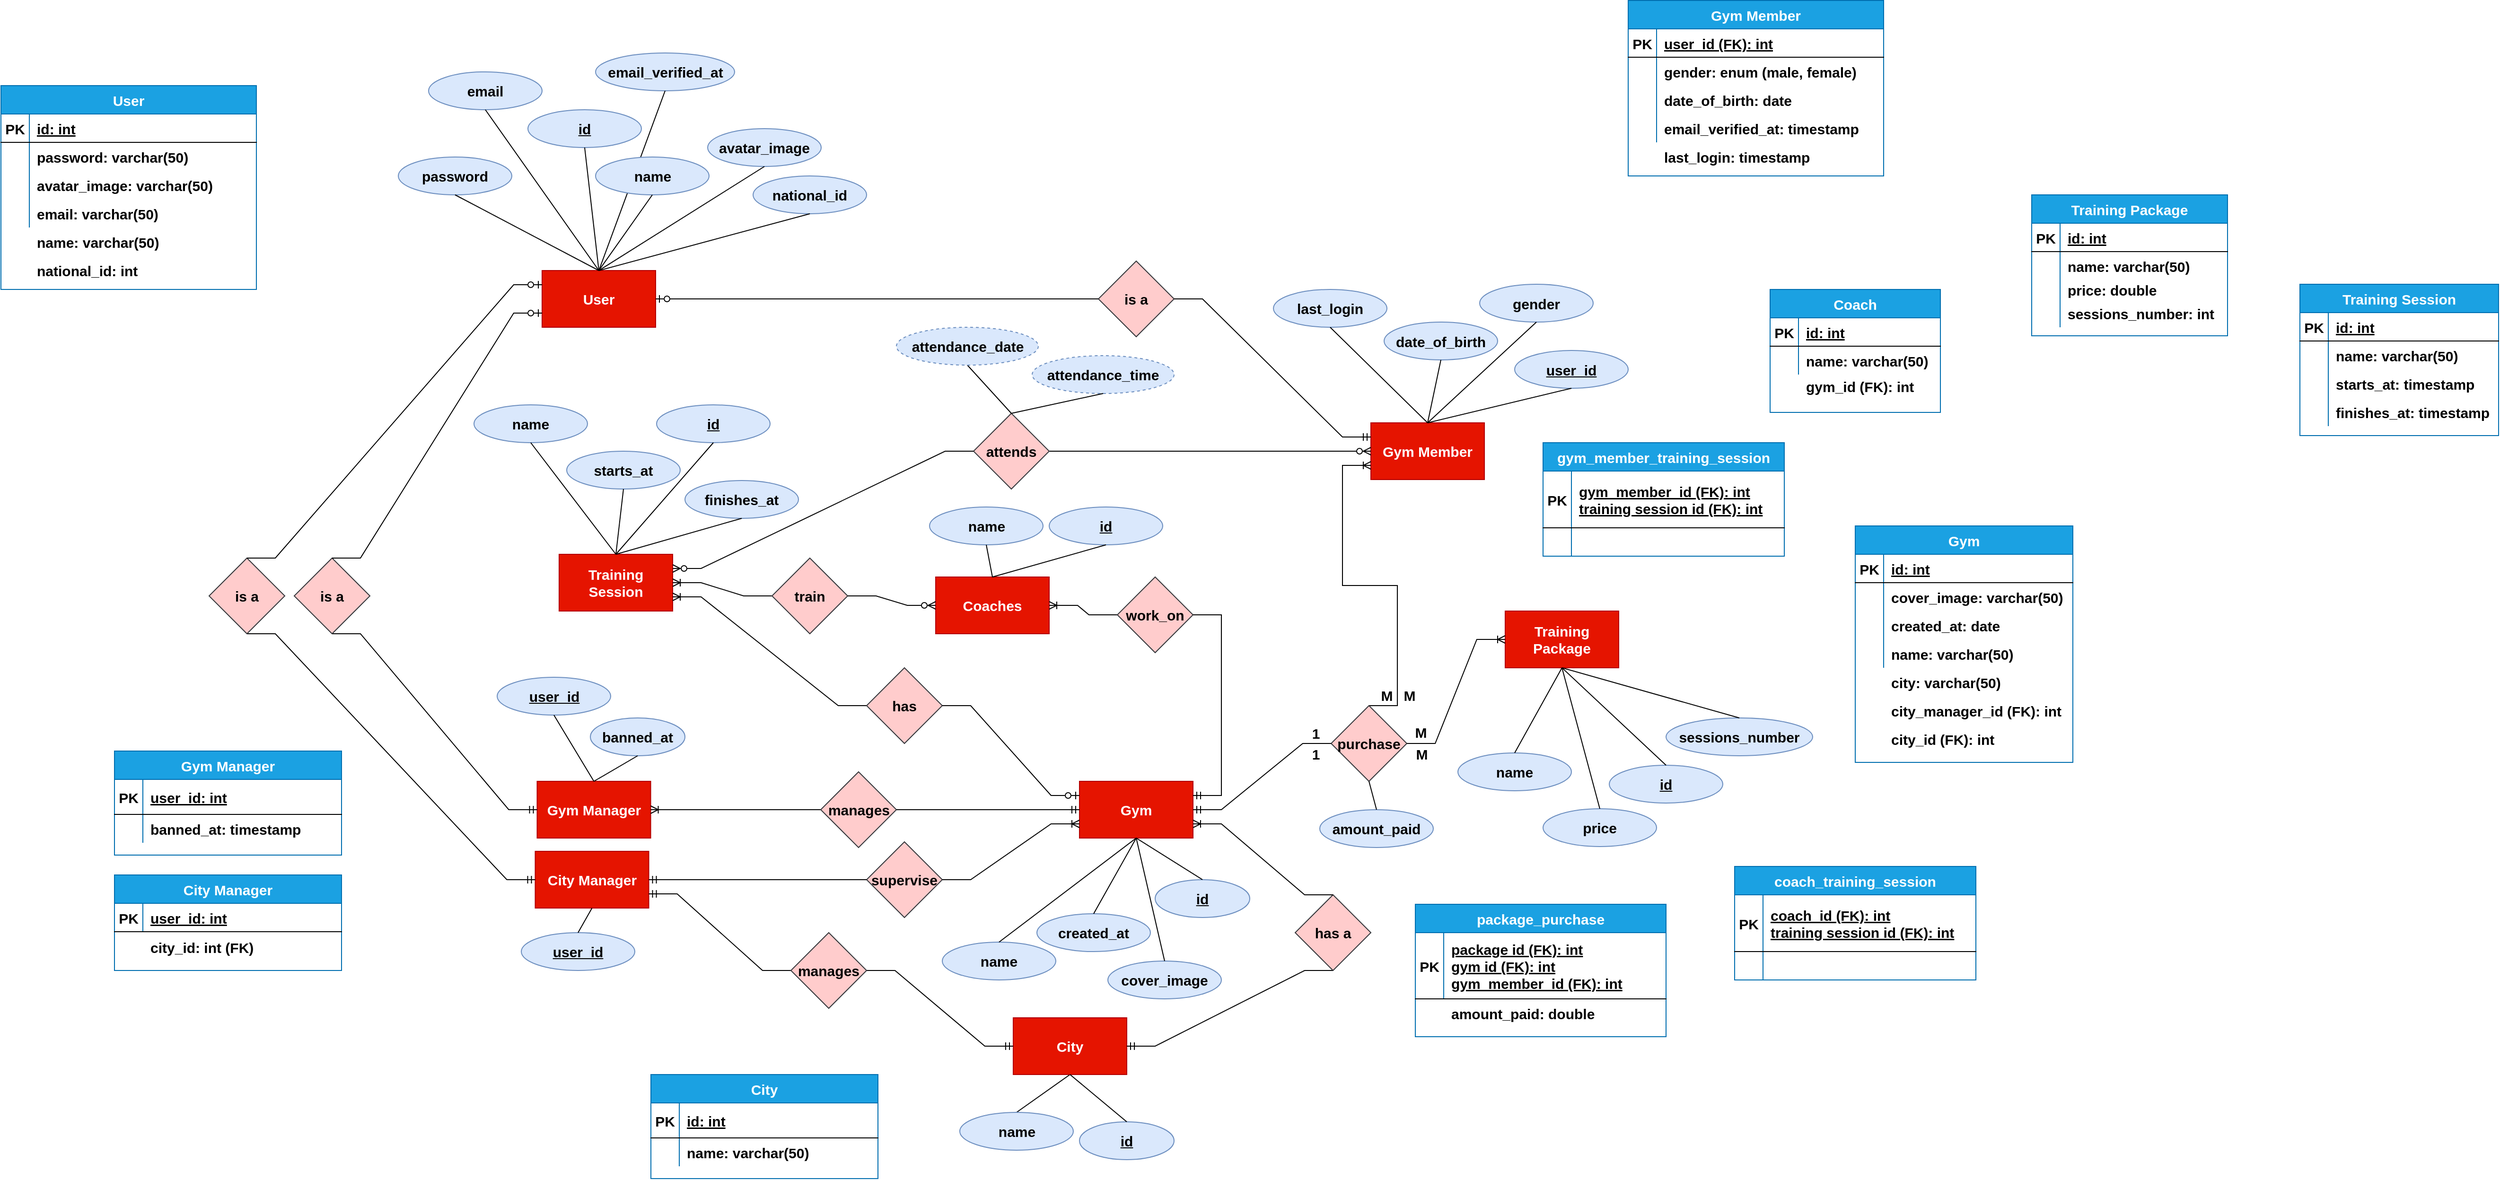 <mxfile version="16.5.1" type="device"><diagram id="uYh6AxAvCDXe7mNg6fKT" name="Page-1"><mxGraphModel dx="2577" dy="2043" grid="1" gridSize="10" guides="1" tooltips="1" connect="1" arrows="1" fold="1" page="1" pageScale="1" pageWidth="850" pageHeight="1100" math="0" shadow="0"><root><mxCell id="0"/><mxCell id="1" parent="0"/><mxCell id="dRSXLizKlkRrn7T-8x20-8" value="Gym" style="rounded=0;whiteSpace=wrap;html=1;fillColor=#e51400;strokeColor=#B20000;fontStyle=1;fontSize=15;fontFamily=Helvetica;fontColor=#ffffff;" parent="1" vertex="1"><mxGeometry x="410" y="100" width="120" height="60" as="geometry"/></mxCell><mxCell id="dRSXLizKlkRrn7T-8x20-9" value="Training Package" style="rounded=0;whiteSpace=wrap;html=1;fillColor=#e51400;strokeColor=#B20000;fontStyle=1;fontSize=15;fontFamily=Helvetica;fontColor=#ffffff;" parent="1" vertex="1"><mxGeometry x="860" y="-80" width="120" height="60" as="geometry"/></mxCell><mxCell id="dRSXLizKlkRrn7T-8x20-10" value="Coaches" style="rounded=0;whiteSpace=wrap;html=1;fillColor=#e51400;strokeColor=#B20000;fontStyle=1;fontSize=15;fontFamily=Helvetica;fontColor=#ffffff;" parent="1" vertex="1"><mxGeometry x="258" y="-116" width="120" height="60" as="geometry"/></mxCell><mxCell id="dRSXLizKlkRrn7T-8x20-29" value="City Manager" style="rounded=0;whiteSpace=wrap;html=1;fillColor=#e51400;strokeColor=#B20000;fontStyle=1;fontSize=15;fontFamily=Helvetica;fontColor=#ffffff;" parent="1" vertex="1"><mxGeometry x="-165.25" y="174" width="120" height="60" as="geometry"/></mxCell><mxCell id="dRSXLizKlkRrn7T-8x20-41" value="name" style="ellipse;whiteSpace=wrap;html=1;fontStyle=1;fontSize=15;fillColor=#dae8fc;strokeColor=#6c8ebf;fontFamily=Helvetica;" parent="1" vertex="1"><mxGeometry x="810" y="70" width="120" height="40" as="geometry"/></mxCell><mxCell id="dRSXLizKlkRrn7T-8x20-42" value="&lt;span style=&quot;text-align: left ; font-size: 15px&quot;&gt;sessions_number&lt;/span&gt;" style="ellipse;whiteSpace=wrap;html=1;fontStyle=1;fontSize=15;fillColor=#dae8fc;strokeColor=#6c8ebf;fontFamily=Helvetica;" parent="1" vertex="1"><mxGeometry x="1030" y="33" width="155" height="40" as="geometry"/></mxCell><mxCell id="dRSXLizKlkRrn7T-8x20-43" value="&lt;span style=&quot;text-align: left ; font-size: 15px&quot;&gt;price&lt;/span&gt;" style="ellipse;whiteSpace=wrap;html=1;fontStyle=1;fontSize=15;fillColor=#dae8fc;strokeColor=#6c8ebf;fontFamily=Helvetica;" parent="1" vertex="1"><mxGeometry x="900" y="129" width="120" height="40" as="geometry"/></mxCell><mxCell id="dRSXLizKlkRrn7T-8x20-44" value="" style="endArrow=none;html=1;rounded=0;entryX=0.5;entryY=0;entryDx=0;entryDy=0;exitX=0.5;exitY=1;exitDx=0;exitDy=0;fontStyle=1;fontSize=15;fontFamily=Helvetica;" parent="1" source="dRSXLizKlkRrn7T-8x20-9" target="dRSXLizKlkRrn7T-8x20-41" edge="1"><mxGeometry width="50" height="50" relative="1" as="geometry"><mxPoint x="570" y="70" as="sourcePoint"/><mxPoint x="620" y="20" as="targetPoint"/></mxGeometry></mxCell><mxCell id="dRSXLizKlkRrn7T-8x20-46" value="" style="endArrow=none;html=1;rounded=0;entryX=0.5;entryY=0;entryDx=0;entryDy=0;exitX=0.5;exitY=1;exitDx=0;exitDy=0;fontStyle=1;fontSize=15;fontFamily=Helvetica;" parent="1" source="dRSXLizKlkRrn7T-8x20-9" target="dRSXLizKlkRrn7T-8x20-42" edge="1"><mxGeometry width="50" height="50" relative="1" as="geometry"><mxPoint x="940" y="-120" as="sourcePoint"/><mxPoint x="620" y="20" as="targetPoint"/></mxGeometry></mxCell><mxCell id="dRSXLizKlkRrn7T-8x20-48" value="name" style="ellipse;whiteSpace=wrap;html=1;fontStyle=1;fontSize=15;fillColor=#dae8fc;strokeColor=#6c8ebf;fontFamily=Helvetica;" parent="1" vertex="1"><mxGeometry x="265" y="270" width="120" height="40" as="geometry"/></mxCell><mxCell id="dRSXLizKlkRrn7T-8x20-49" value="&lt;span style=&quot;text-align: left ; font-size: 15px&quot;&gt;cover_image&lt;/span&gt;" style="ellipse;whiteSpace=wrap;html=1;fontStyle=1;fontSize=15;fillColor=#dae8fc;strokeColor=#6c8ebf;fontFamily=Helvetica;" parent="1" vertex="1"><mxGeometry x="440" y="290" width="120" height="40" as="geometry"/></mxCell><mxCell id="dRSXLizKlkRrn7T-8x20-50" value="&lt;span style=&quot;text-align: left ; font-size: 15px&quot;&gt;created_at&lt;/span&gt;" style="ellipse;whiteSpace=wrap;html=1;fontStyle=1;fontSize=15;fillColor=#dae8fc;strokeColor=#6c8ebf;fontFamily=Helvetica;" parent="1" vertex="1"><mxGeometry x="365" y="240" width="120" height="40" as="geometry"/></mxCell><mxCell id="dRSXLizKlkRrn7T-8x20-51" value="" style="endArrow=none;html=1;rounded=0;entryX=0.5;entryY=1;entryDx=0;entryDy=0;exitX=0.5;exitY=0;exitDx=0;exitDy=0;fontStyle=1;fontSize=15;fontFamily=Helvetica;" parent="1" source="dRSXLizKlkRrn7T-8x20-48" target="dRSXLizKlkRrn7T-8x20-8" edge="1"><mxGeometry width="50" height="50" relative="1" as="geometry"><mxPoint x="450" y="300" as="sourcePoint"/><mxPoint x="500" y="250" as="targetPoint"/></mxGeometry></mxCell><mxCell id="dRSXLizKlkRrn7T-8x20-52" value="" style="endArrow=none;html=1;rounded=0;entryX=0.5;entryY=1;entryDx=0;entryDy=0;exitX=0.5;exitY=0;exitDx=0;exitDy=0;fontStyle=1;fontSize=15;fontFamily=Helvetica;" parent="1" source="dRSXLizKlkRrn7T-8x20-50" target="dRSXLizKlkRrn7T-8x20-8" edge="1"><mxGeometry width="50" height="50" relative="1" as="geometry"><mxPoint x="450" y="300" as="sourcePoint"/><mxPoint x="500" y="250" as="targetPoint"/></mxGeometry></mxCell><mxCell id="dRSXLizKlkRrn7T-8x20-53" value="" style="endArrow=none;html=1;rounded=0;entryX=0.5;entryY=1;entryDx=0;entryDy=0;exitX=0.5;exitY=0;exitDx=0;exitDy=0;fontStyle=1;fontSize=15;fontFamily=Helvetica;" parent="1" source="dRSXLizKlkRrn7T-8x20-49" target="dRSXLizKlkRrn7T-8x20-8" edge="1"><mxGeometry width="50" height="50" relative="1" as="geometry"><mxPoint x="450" y="300" as="sourcePoint"/><mxPoint x="500" y="250" as="targetPoint"/></mxGeometry></mxCell><mxCell id="dRSXLizKlkRrn7T-8x20-57" value="name" style="ellipse;whiteSpace=wrap;html=1;fontStyle=1;fontSize=15;fillColor=#dae8fc;strokeColor=#6c8ebf;fontFamily=Helvetica;" parent="1" vertex="1"><mxGeometry x="251.5" y="-190" width="120" height="40" as="geometry"/></mxCell><mxCell id="dRSXLizKlkRrn7T-8x20-58" value="&lt;span style=&quot;text-align: left ; font-size: 15px&quot;&gt;&lt;u style=&quot;font-size: 15px;&quot;&gt;id&lt;/u&gt;&lt;/span&gt;" style="ellipse;whiteSpace=wrap;html=1;fontStyle=1;fontSize=15;fillColor=#dae8fc;strokeColor=#6c8ebf;fontFamily=Helvetica;" parent="1" vertex="1"><mxGeometry x="378" y="-190" width="120" height="40" as="geometry"/></mxCell><mxCell id="dRSXLizKlkRrn7T-8x20-62" value="id" style="ellipse;whiteSpace=wrap;html=1;align=center;fontStyle=5;fontSize=15;fillColor=#dae8fc;strokeColor=#6c8ebf;fontFamily=Helvetica;" parent="1" vertex="1"><mxGeometry x="490" y="204" width="100" height="40" as="geometry"/></mxCell><mxCell id="dRSXLizKlkRrn7T-8x20-63" value="" style="endArrow=none;html=1;rounded=0;entryX=0.5;entryY=1;entryDx=0;entryDy=0;exitX=0.5;exitY=0;exitDx=0;exitDy=0;fontStyle=1;fontSize=15;fontFamily=Helvetica;" parent="1" source="dRSXLizKlkRrn7T-8x20-62" target="dRSXLizKlkRrn7T-8x20-8" edge="1"><mxGeometry width="50" height="50" relative="1" as="geometry"><mxPoint x="610" y="300" as="sourcePoint"/><mxPoint x="520" y="170" as="targetPoint"/></mxGeometry></mxCell><mxCell id="dRSXLizKlkRrn7T-8x20-65" value="" style="endArrow=none;html=1;rounded=0;entryX=0.5;entryY=1;entryDx=0;entryDy=0;exitX=0.5;exitY=0;exitDx=0;exitDy=0;fontStyle=1;fontSize=15;fontFamily=Helvetica;" parent="1" source="dRSXLizKlkRrn7T-8x20-10" target="dRSXLizKlkRrn7T-8x20-58" edge="1"><mxGeometry width="50" height="50" relative="1" as="geometry"><mxPoint x="521.5" y="-80" as="sourcePoint"/><mxPoint x="751.5" y="-40" as="targetPoint"/></mxGeometry></mxCell><mxCell id="dRSXLizKlkRrn7T-8x20-66" value="" style="endArrow=none;html=1;rounded=0;entryX=0.5;entryY=1;entryDx=0;entryDy=0;exitX=0.5;exitY=0;exitDx=0;exitDy=0;fontStyle=1;fontSize=15;fontFamily=Helvetica;" parent="1" source="dRSXLizKlkRrn7T-8x20-10" target="dRSXLizKlkRrn7T-8x20-57" edge="1"><mxGeometry width="50" height="50" relative="1" as="geometry"><mxPoint x="641.5" y="50" as="sourcePoint"/><mxPoint x="691.5" as="targetPoint"/></mxGeometry></mxCell><mxCell id="dRSXLizKlkRrn7T-8x20-70" value="Training Session" style="rounded=0;whiteSpace=wrap;html=1;fillColor=#e51400;strokeColor=#B20000;fontStyle=1;fontSize=15;fontFamily=Helvetica;fontColor=#ffffff;" parent="1" vertex="1"><mxGeometry x="-140" y="-140" width="120" height="60" as="geometry"/></mxCell><mxCell id="dRSXLizKlkRrn7T-8x20-71" value="name" style="ellipse;whiteSpace=wrap;html=1;fontStyle=1;fontSize=15;fillColor=#dae8fc;strokeColor=#6c8ebf;fontFamily=Helvetica;" parent="1" vertex="1"><mxGeometry x="-230" y="-298" width="120" height="40" as="geometry"/></mxCell><mxCell id="dRSXLizKlkRrn7T-8x20-72" value="&lt;span style=&quot;text-align: left ; font-size: 15px&quot;&gt;finishes_at&lt;/span&gt;" style="ellipse;whiteSpace=wrap;html=1;fontStyle=1;fontSize=15;fillColor=#dae8fc;strokeColor=#6c8ebf;fontFamily=Helvetica;" parent="1" vertex="1"><mxGeometry x="-7" y="-218" width="120" height="40" as="geometry"/></mxCell><mxCell id="dRSXLizKlkRrn7T-8x20-73" value="&lt;span style=&quot;text-align: left ; font-size: 15px&quot;&gt;starts_at&lt;/span&gt;" style="ellipse;whiteSpace=wrap;html=1;fontStyle=1;fontSize=15;fillColor=#dae8fc;strokeColor=#6c8ebf;fontFamily=Helvetica;" parent="1" vertex="1"><mxGeometry x="-132" y="-249" width="120" height="40" as="geometry"/></mxCell><mxCell id="dRSXLizKlkRrn7T-8x20-74" value="" style="endArrow=none;html=1;rounded=0;exitX=0.5;exitY=0;exitDx=0;exitDy=0;fontStyle=1;fontSize=15;fontFamily=Helvetica;entryX=0.5;entryY=1;entryDx=0;entryDy=0;" parent="1" source="dRSXLizKlkRrn7T-8x20-70" target="dRSXLizKlkRrn7T-8x20-71" edge="1"><mxGeometry width="50" height="50" relative="1" as="geometry"><mxPoint x="-414.5" y="-29" as="sourcePoint"/><mxPoint x="-170" y="-269" as="targetPoint"/></mxGeometry></mxCell><mxCell id="dRSXLizKlkRrn7T-8x20-75" value="" style="endArrow=none;html=1;rounded=0;entryX=0.5;entryY=1;entryDx=0;entryDy=0;exitX=0.5;exitY=0;exitDx=0;exitDy=0;fontStyle=1;fontSize=15;fontFamily=Helvetica;" parent="1" source="dRSXLizKlkRrn7T-8x20-70" target="dRSXLizKlkRrn7T-8x20-73" edge="1"><mxGeometry width="50" height="50" relative="1" as="geometry"><mxPoint x="-414.5" y="-29" as="sourcePoint"/><mxPoint x="-364.5" y="-79" as="targetPoint"/></mxGeometry></mxCell><mxCell id="dRSXLizKlkRrn7T-8x20-76" value="" style="endArrow=none;html=1;rounded=0;entryX=0.5;entryY=1;entryDx=0;entryDy=0;exitX=0.5;exitY=0;exitDx=0;exitDy=0;fontStyle=1;fontSize=15;fontFamily=Helvetica;" parent="1" source="dRSXLizKlkRrn7T-8x20-70" target="dRSXLizKlkRrn7T-8x20-72" edge="1"><mxGeometry width="50" height="50" relative="1" as="geometry"><mxPoint x="-44.5" y="-219" as="sourcePoint"/><mxPoint x="65.5" y="-229" as="targetPoint"/></mxGeometry></mxCell><mxCell id="dRSXLizKlkRrn7T-8x20-80" value="&lt;u style=&quot;font-size: 15px;&quot;&gt;id&lt;/u&gt;" style="ellipse;whiteSpace=wrap;html=1;fontStyle=1;fontSize=15;fillColor=#dae8fc;strokeColor=#6c8ebf;fontFamily=Helvetica;" parent="1" vertex="1"><mxGeometry x="-37" y="-298" width="120" height="40" as="geometry"/></mxCell><mxCell id="dRSXLizKlkRrn7T-8x20-81" value="" style="endArrow=none;html=1;rounded=0;entryX=0.5;entryY=1;entryDx=0;entryDy=0;fontStyle=1;fontSize=15;fontFamily=Helvetica;exitX=0.5;exitY=0;exitDx=0;exitDy=0;" parent="1" source="dRSXLizKlkRrn7T-8x20-70" target="dRSXLizKlkRrn7T-8x20-80" edge="1"><mxGeometry width="50" height="50" relative="1" as="geometry"><mxPoint x="-64.5" y="-179" as="sourcePoint"/><mxPoint x="365.5" y="-109" as="targetPoint"/></mxGeometry></mxCell><mxCell id="dRSXLizKlkRrn7T-8x20-82" value="Gym Member" style="rounded=0;whiteSpace=wrap;html=1;fillColor=#e51400;strokeColor=#B20000;fontStyle=1;fontSize=15;fontFamily=Helvetica;fontColor=#ffffff;" parent="1" vertex="1"><mxGeometry x="718" y="-279" width="120" height="60" as="geometry"/></mxCell><mxCell id="dRSXLizKlkRrn7T-8x20-84" value="&lt;span style=&quot;text-align: left ; font-size: 15px&quot;&gt;gender&lt;/span&gt;" style="ellipse;whiteSpace=wrap;html=1;fontStyle=1;fontSize=15;fillColor=#dae8fc;strokeColor=#6c8ebf;fontFamily=Helvetica;" parent="1" vertex="1"><mxGeometry x="833" y="-425.5" width="120" height="40" as="geometry"/></mxCell><mxCell id="dRSXLizKlkRrn7T-8x20-88" value="" style="endArrow=none;html=1;rounded=0;entryX=0.5;entryY=1;entryDx=0;entryDy=0;exitX=0.5;exitY=0;exitDx=0;exitDy=0;fontStyle=1;fontSize=15;fontFamily=Helvetica;" parent="1" source="dRSXLizKlkRrn7T-8x20-82" target="dRSXLizKlkRrn7T-8x20-84" edge="1"><mxGeometry width="50" height="50" relative="1" as="geometry"><mxPoint x="841.5" y="-430" as="sourcePoint"/><mxPoint x="521.5" y="-290" as="targetPoint"/></mxGeometry></mxCell><mxCell id="dRSXLizKlkRrn7T-8x20-92" value="&lt;span style=&quot;text-align: left ; font-size: 15px&quot;&gt;date_of_birth&lt;/span&gt;" style="ellipse;whiteSpace=wrap;html=1;fontStyle=1;fontSize=15;fillColor=#dae8fc;strokeColor=#6c8ebf;fontFamily=Helvetica;" parent="1" vertex="1"><mxGeometry x="732" y="-385.5" width="120" height="40" as="geometry"/></mxCell><mxCell id="dRSXLizKlkRrn7T-8x20-95" value="" style="endArrow=none;html=1;rounded=0;entryX=0.5;entryY=1;entryDx=0;entryDy=0;exitX=0.5;exitY=0;exitDx=0;exitDy=0;fontStyle=1;fontSize=15;fontFamily=Helvetica;" parent="1" source="dRSXLizKlkRrn7T-8x20-82" target="dRSXLizKlkRrn7T-8x20-92" edge="1"><mxGeometry width="50" height="50" relative="1" as="geometry"><mxPoint x="721.5" y="-530" as="sourcePoint"/><mxPoint x="771.5" y="-580" as="targetPoint"/></mxGeometry></mxCell><mxCell id="dRSXLizKlkRrn7T-8x20-107" value="" style="edgeStyle=entityRelationEdgeStyle;fontSize=15;html=1;endArrow=ERoneToMany;startArrow=none;rounded=0;fontStyle=1;fontFamily=Helvetica;entryX=1;entryY=0.5;entryDx=0;entryDy=0;exitX=0;exitY=0.5;exitDx=0;exitDy=0;" parent="1" source="dRSXLizKlkRrn7T-8x20-99" target="dRSXLizKlkRrn7T-8x20-10" edge="1"><mxGeometry width="100" height="100" relative="1" as="geometry"><mxPoint x="464.5" y="-64.0" as="sourcePoint"/><mxPoint x="341.5" y="-30" as="targetPoint"/></mxGeometry></mxCell><mxCell id="dRSXLizKlkRrn7T-8x20-99" value="work_on" style="rhombus;whiteSpace=wrap;html=1;fillColor=#ffcccc;strokeColor=#36393d;fontStyle=1;fontSize=15;fontFamily=Helvetica;" parent="1" vertex="1"><mxGeometry x="450" y="-116" width="80" height="80" as="geometry"/></mxCell><mxCell id="dRSXLizKlkRrn7T-8x20-108" value="" style="edgeStyle=entityRelationEdgeStyle;fontSize=15;html=1;endArrow=none;startArrow=ERmandOne;rounded=0;exitX=1;exitY=0.25;exitDx=0;exitDy=0;fontStyle=1;fontFamily=Helvetica;entryX=1;entryY=0.5;entryDx=0;entryDy=0;" parent="1" source="dRSXLizKlkRrn7T-8x20-8" target="dRSXLizKlkRrn7T-8x20-99" edge="1"><mxGeometry width="100" height="100" relative="1" as="geometry"><mxPoint x="580" y="130" as="sourcePoint"/><mxPoint x="330" y="-20" as="targetPoint"/></mxGeometry></mxCell><mxCell id="dRSXLizKlkRrn7T-8x20-109" value="" style="edgeStyle=entityRelationEdgeStyle;fontSize=15;html=1;endArrow=ERzeroToMany;endFill=1;startArrow=none;rounded=0;entryX=0;entryY=0.5;entryDx=0;entryDy=0;exitX=1;exitY=0.5;exitDx=0;exitDy=0;fontStyle=1;fontFamily=Helvetica;" parent="1" source="dRSXLizKlkRrn7T-8x20-96" target="dRSXLizKlkRrn7T-8x20-82" edge="1"><mxGeometry width="100" height="100" relative="1" as="geometry"><mxPoint x="435" y="-120" as="sourcePoint"/><mxPoint x="535" y="-220" as="targetPoint"/></mxGeometry></mxCell><mxCell id="dRSXLizKlkRrn7T-8x20-96" value="attends" style="rhombus;whiteSpace=wrap;html=1;fillColor=#ffcccc;strokeColor=#36393d;fontStyle=1;fontSize=15;fontFamily=Helvetica;" parent="1" vertex="1"><mxGeometry x="298" y="-289" width="80" height="80" as="geometry"/></mxCell><mxCell id="dRSXLizKlkRrn7T-8x20-110" value="" style="edgeStyle=entityRelationEdgeStyle;fontSize=15;html=1;endArrow=none;endFill=1;startArrow=ERzeroToMany;rounded=0;entryX=0;entryY=0.5;entryDx=0;entryDy=0;exitX=1;exitY=0.25;exitDx=0;exitDy=0;fontStyle=1;fontFamily=Helvetica;" parent="1" source="dRSXLizKlkRrn7T-8x20-70" target="dRSXLizKlkRrn7T-8x20-96" edge="1"><mxGeometry width="100" height="100" relative="1" as="geometry"><mxPoint x="395.0" y="-210" as="sourcePoint"/><mxPoint x="965.0" y="-120" as="targetPoint"/></mxGeometry></mxCell><mxCell id="dRSXLizKlkRrn7T-8x20-112" value="attendance_time" style="ellipse;whiteSpace=wrap;html=1;align=center;dashed=1;fontStyle=1;fontSize=15;fillColor=#dae8fc;strokeColor=#6c8ebf;fontFamily=Helvetica;" parent="1" vertex="1"><mxGeometry x="360" y="-350" width="150" height="40" as="geometry"/></mxCell><mxCell id="dRSXLizKlkRrn7T-8x20-113" value="" style="endArrow=none;html=1;rounded=0;entryX=0.5;entryY=1;entryDx=0;entryDy=0;exitX=0.5;exitY=0;exitDx=0;exitDy=0;fontStyle=1;fontSize=15;fontFamily=Helvetica;" parent="1" source="dRSXLizKlkRrn7T-8x20-96" target="dRSXLizKlkRrn7T-8x20-112" edge="1"><mxGeometry width="50" height="50" relative="1" as="geometry"><mxPoint x="434.5" y="-290" as="sourcePoint"/><mxPoint x="449.5" y="-270" as="targetPoint"/></mxGeometry></mxCell><mxCell id="dRSXLizKlkRrn7T-8x20-115" value="" style="endArrow=none;html=1;rounded=0;entryX=0.5;entryY=1;entryDx=0;entryDy=0;exitX=0.5;exitY=0;exitDx=0;exitDy=0;fontStyle=1;fontSize=15;fontFamily=Helvetica;" parent="1" source="dRSXLizKlkRrn7T-8x20-96" target="waoAvrFx_gCBu79pKOJX-48" edge="1"><mxGeometry width="50" height="50" relative="1" as="geometry"><mxPoint x="434.5" y="-290" as="sourcePoint"/><mxPoint x="391.5" y="-380" as="targetPoint"/></mxGeometry></mxCell><mxCell id="dRSXLizKlkRrn7T-8x20-119" value="" style="edgeStyle=entityRelationEdgeStyle;fontSize=15;html=1;endArrow=ERoneToMany;startArrow=none;rounded=0;exitX=0;exitY=0.5;exitDx=0;exitDy=0;entryX=1;entryY=0.75;entryDx=0;entryDy=0;fontStyle=1;fontFamily=Helvetica;" parent="1" source="dRSXLizKlkRrn7T-8x20-118" target="dRSXLizKlkRrn7T-8x20-70" edge="1"><mxGeometry width="100" height="100" relative="1" as="geometry"><mxPoint x="35" y="-46" as="sourcePoint"/><mxPoint x="35" y="-350" as="targetPoint"/></mxGeometry></mxCell><mxCell id="dRSXLizKlkRrn7T-8x20-118" value="has" style="rhombus;whiteSpace=wrap;html=1;fillColor=#ffcccc;strokeColor=#36393d;fontStyle=1;fontSize=15;fontFamily=Helvetica;" parent="1" vertex="1"><mxGeometry x="185" y="-20" width="80" height="80" as="geometry"/></mxCell><mxCell id="dRSXLizKlkRrn7T-8x20-120" value="" style="edgeStyle=entityRelationEdgeStyle;fontSize=15;html=1;endArrow=none;startArrow=ERzeroToOne;rounded=0;entryX=1;entryY=0.5;entryDx=0;entryDy=0;exitX=0;exitY=0.25;exitDx=0;exitDy=0;fontStyle=1;fontFamily=Helvetica;" parent="1" source="dRSXLizKlkRrn7T-8x20-8" target="dRSXLizKlkRrn7T-8x20-118" edge="1"><mxGeometry width="100" height="100" relative="1" as="geometry"><mxPoint x="520" y="100" as="sourcePoint"/><mxPoint x="270" y="-130" as="targetPoint"/></mxGeometry></mxCell><mxCell id="dRSXLizKlkRrn7T-8x20-121" value="supervise" style="rhombus;whiteSpace=wrap;html=1;fillColor=#ffcccc;strokeColor=#36393d;fontStyle=1;fontSize=15;fontFamily=Helvetica;" parent="1" vertex="1"><mxGeometry x="185" y="164" width="80" height="80" as="geometry"/></mxCell><mxCell id="dRSXLizKlkRrn7T-8x20-130" value="" style="endArrow=none;html=1;rounded=0;fontSize=15;entryX=0.5;entryY=0;entryDx=0;entryDy=0;exitX=0.5;exitY=1;exitDx=0;exitDy=0;fontStyle=1;fontFamily=Helvetica;" parent="1" source="dRSXLizKlkRrn7T-8x20-9" target="dRSXLizKlkRrn7T-8x20-43" edge="1"><mxGeometry width="50" height="50" relative="1" as="geometry"><mxPoint x="870" y="-70" as="sourcePoint"/><mxPoint x="920" y="-120" as="targetPoint"/></mxGeometry></mxCell><mxCell id="dRSXLizKlkRrn7T-8x20-136" value="" style="edgeStyle=entityRelationEdgeStyle;fontSize=15;html=1;endArrow=ERoneToMany;startArrow=none;rounded=0;entryX=0;entryY=0.75;entryDx=0;entryDy=0;exitX=0.5;exitY=0;exitDx=0;exitDy=0;fontStyle=1;fontFamily=Helvetica;" parent="1" source="dRSXLizKlkRrn7T-8x20-131" target="dRSXLizKlkRrn7T-8x20-82" edge="1"><mxGeometry width="100" height="100" relative="1" as="geometry"><mxPoint x="820" y="-40" as="sourcePoint"/><mxPoint x="920" y="-140" as="targetPoint"/></mxGeometry></mxCell><mxCell id="dRSXLizKlkRrn7T-8x20-131" value="purchase" style="rhombus;whiteSpace=wrap;html=1;fontSize=15;fillColor=#ffcccc;strokeColor=#36393d;fontStyle=1;fontFamily=Helvetica;" parent="1" vertex="1"><mxGeometry x="676" y="20" width="80" height="80" as="geometry"/></mxCell><mxCell id="dRSXLizKlkRrn7T-8x20-137" value="" style="edgeStyle=entityRelationEdgeStyle;fontSize=15;html=1;endArrow=none;startArrow=ERoneToMany;rounded=0;entryX=1;entryY=0.5;entryDx=0;entryDy=0;exitX=0;exitY=0.5;exitDx=0;exitDy=0;fontStyle=1;fontFamily=Helvetica;" parent="1" source="dRSXLizKlkRrn7T-8x20-9" target="dRSXLizKlkRrn7T-8x20-131" edge="1"><mxGeometry width="100" height="100" relative="1" as="geometry"><mxPoint x="1080" y="-120" as="sourcePoint"/><mxPoint x="1000" y="-290" as="targetPoint"/></mxGeometry></mxCell><mxCell id="dRSXLizKlkRrn7T-8x20-141" value="" style="edgeStyle=entityRelationEdgeStyle;fontSize=15;html=1;endArrow=none;startArrow=ERmandOne;rounded=0;entryX=0;entryY=0.5;entryDx=0;entryDy=0;exitX=1;exitY=0.5;exitDx=0;exitDy=0;fontStyle=1;fontFamily=Helvetica;" parent="1" source="dRSXLizKlkRrn7T-8x20-8" target="dRSXLizKlkRrn7T-8x20-131" edge="1"><mxGeometry width="100" height="100" relative="1" as="geometry"><mxPoint x="610" y="70" as="sourcePoint"/><mxPoint x="710" y="-30" as="targetPoint"/></mxGeometry></mxCell><mxCell id="dRSXLizKlkRrn7T-8x20-144" value="M" style="text;html=1;strokeColor=none;fillColor=none;align=center;verticalAlign=middle;whiteSpace=wrap;rounded=0;fontSize=15;fontStyle=1;fontFamily=Helvetica;" parent="1" vertex="1"><mxGeometry x="742" y="56" width="60" height="30" as="geometry"/></mxCell><mxCell id="dRSXLizKlkRrn7T-8x20-145" value="M" style="text;html=1;strokeColor=none;fillColor=none;align=center;verticalAlign=middle;whiteSpace=wrap;rounded=0;fontSize=15;fontStyle=1;fontFamily=Helvetica;" parent="1" vertex="1"><mxGeometry x="741" y="33" width="60" height="30" as="geometry"/></mxCell><mxCell id="dRSXLizKlkRrn7T-8x20-146" value="M" style="text;html=1;strokeColor=none;fillColor=none;align=center;verticalAlign=middle;whiteSpace=wrap;rounded=0;fontSize=15;fontStyle=1;fontFamily=Helvetica;" parent="1" vertex="1"><mxGeometry x="729" y="-6" width="60" height="30" as="geometry"/></mxCell><mxCell id="dRSXLizKlkRrn7T-8x20-147" value="M" style="text;html=1;strokeColor=none;fillColor=none;align=center;verticalAlign=middle;whiteSpace=wrap;rounded=0;fontSize=15;fontStyle=1;fontFamily=Helvetica;" parent="1" vertex="1"><mxGeometry x="705" y="-6" width="60" height="30" as="geometry"/></mxCell><mxCell id="dRSXLizKlkRrn7T-8x20-148" value="1" style="text;html=1;strokeColor=none;fillColor=none;align=center;verticalAlign=middle;whiteSpace=wrap;rounded=0;fontSize=15;fontStyle=1;fontFamily=Helvetica;" parent="1" vertex="1"><mxGeometry x="630" y="56" width="60" height="30" as="geometry"/></mxCell><mxCell id="dRSXLizKlkRrn7T-8x20-149" value="1" style="text;html=1;strokeColor=none;fillColor=none;align=center;verticalAlign=middle;whiteSpace=wrap;rounded=0;fontSize=15;fontStyle=1;fontFamily=Helvetica;" parent="1" vertex="1"><mxGeometry x="630" y="34" width="60" height="30" as="geometry"/></mxCell><mxCell id="dRSXLizKlkRrn7T-8x20-150" value="&lt;u style=&quot;font-size: 15px&quot;&gt;user_id&lt;/u&gt;" style="ellipse;whiteSpace=wrap;html=1;fontStyle=1;fontSize=15;fillColor=#dae8fc;strokeColor=#6c8ebf;fontFamily=Helvetica;" parent="1" vertex="1"><mxGeometry x="870" y="-355.5" width="120" height="40" as="geometry"/></mxCell><mxCell id="dRSXLizKlkRrn7T-8x20-151" value="" style="endArrow=none;html=1;rounded=0;fontSize=15;exitX=0.5;exitY=0;exitDx=0;exitDy=0;entryX=0.5;entryY=1;entryDx=0;entryDy=0;fontStyle=1;fontFamily=Helvetica;" parent="1" source="dRSXLizKlkRrn7T-8x20-82" target="dRSXLizKlkRrn7T-8x20-150" edge="1"><mxGeometry width="50" height="50" relative="1" as="geometry"><mxPoint x="861.5" y="-320" as="sourcePoint"/><mxPoint x="911.5" y="-370" as="targetPoint"/></mxGeometry></mxCell><mxCell id="dRSXLizKlkRrn7T-8x20-152" value="&lt;u style=&quot;font-size: 15px&quot;&gt;id&lt;/u&gt;" style="ellipse;whiteSpace=wrap;html=1;fontStyle=1;fontSize=15;fillColor=#dae8fc;strokeColor=#6c8ebf;fontFamily=Helvetica;" parent="1" vertex="1"><mxGeometry x="970" y="83" width="120" height="40" as="geometry"/></mxCell><mxCell id="dRSXLizKlkRrn7T-8x20-153" value="" style="endArrow=none;html=1;rounded=0;fontSize=15;entryX=0.5;entryY=0;entryDx=0;entryDy=0;exitX=0.5;exitY=1;exitDx=0;exitDy=0;fontStyle=1;fontFamily=Helvetica;" parent="1" source="dRSXLizKlkRrn7T-8x20-9" target="dRSXLizKlkRrn7T-8x20-152" edge="1"><mxGeometry width="50" height="50" relative="1" as="geometry"><mxPoint x="950" y="-160" as="sourcePoint"/><mxPoint x="1000" y="-210" as="targetPoint"/></mxGeometry></mxCell><mxCell id="CU92OKBtMkXUauPQau7Q-31" value="Gym Manager" style="shape=table;startSize=30;container=1;collapsible=1;childLayout=tableLayout;fixedRows=1;rowLines=0;fontStyle=1;align=center;resizeLast=1;fillColor=#1ba1e2;fontColor=#ffffff;strokeColor=#006EAF;fontSize=15;fontFamily=Helvetica;" parent="1" vertex="1"><mxGeometry x="-610" y="68" width="240" height="110" as="geometry"/></mxCell><mxCell id="CU92OKBtMkXUauPQau7Q-32" value="" style="shape=tableRow;horizontal=0;startSize=0;swimlaneHead=0;swimlaneBody=0;fillColor=none;collapsible=0;dropTarget=0;points=[[0,0.5],[1,0.5]];portConstraint=eastwest;top=0;left=0;right=0;bottom=1;fontSize=15;fontStyle=1;fontFamily=Helvetica;" parent="CU92OKBtMkXUauPQau7Q-31" vertex="1"><mxGeometry y="30" width="240" height="37" as="geometry"/></mxCell><mxCell id="CU92OKBtMkXUauPQau7Q-33" value="PK" style="shape=partialRectangle;connectable=0;fillColor=none;top=0;left=0;bottom=0;right=0;fontStyle=1;overflow=hidden;fontSize=15;fontFamily=Helvetica;" parent="CU92OKBtMkXUauPQau7Q-32" vertex="1"><mxGeometry width="30" height="37" as="geometry"><mxRectangle width="30" height="37" as="alternateBounds"/></mxGeometry></mxCell><mxCell id="CU92OKBtMkXUauPQau7Q-34" value="user_id: int" style="shape=partialRectangle;connectable=0;fillColor=none;top=0;left=0;bottom=0;right=0;align=left;spacingLeft=6;fontStyle=5;overflow=hidden;fontSize=15;fontFamily=Helvetica;" parent="CU92OKBtMkXUauPQau7Q-32" vertex="1"><mxGeometry x="30" width="210" height="37" as="geometry"><mxRectangle width="210" height="37" as="alternateBounds"/></mxGeometry></mxCell><mxCell id="CU92OKBtMkXUauPQau7Q-35" value="" style="shape=tableRow;horizontal=0;startSize=0;swimlaneHead=0;swimlaneBody=0;fillColor=none;collapsible=0;dropTarget=0;points=[[0,0.5],[1,0.5]];portConstraint=eastwest;top=0;left=0;right=0;bottom=0;fontSize=15;fontStyle=1;fontFamily=Helvetica;" parent="CU92OKBtMkXUauPQau7Q-31" vertex="1"><mxGeometry y="67" width="240" height="30" as="geometry"/></mxCell><mxCell id="CU92OKBtMkXUauPQau7Q-36" value="" style="shape=partialRectangle;connectable=0;fillColor=none;top=0;left=0;bottom=0;right=0;editable=1;overflow=hidden;fontSize=15;fontStyle=1;fontFamily=Helvetica;" parent="CU92OKBtMkXUauPQau7Q-35" vertex="1"><mxGeometry width="30" height="30" as="geometry"><mxRectangle width="30" height="30" as="alternateBounds"/></mxGeometry></mxCell><mxCell id="CU92OKBtMkXUauPQau7Q-37" value="banned_at: timestamp" style="shape=partialRectangle;connectable=0;fillColor=none;top=0;left=0;bottom=0;right=0;align=left;spacingLeft=6;overflow=hidden;fontSize=15;fontStyle=1;fontFamily=Helvetica;" parent="CU92OKBtMkXUauPQau7Q-35" vertex="1"><mxGeometry x="30" width="210" height="30" as="geometry"><mxRectangle width="210" height="30" as="alternateBounds"/></mxGeometry></mxCell><mxCell id="CU92OKBtMkXUauPQau7Q-46" value="Gym" style="shape=table;startSize=30;container=1;collapsible=1;childLayout=tableLayout;fixedRows=1;rowLines=0;fontStyle=1;align=center;resizeLast=1;fillColor=#1ba1e2;fontColor=#ffffff;strokeColor=#006EAF;fontSize=15;fontFamily=Helvetica;" parent="1" vertex="1"><mxGeometry x="1230" y="-170" width="230" height="250" as="geometry"/></mxCell><mxCell id="CU92OKBtMkXUauPQau7Q-47" value="" style="shape=tableRow;horizontal=0;startSize=0;swimlaneHead=0;swimlaneBody=0;fillColor=none;collapsible=0;dropTarget=0;points=[[0,0.5],[1,0.5]];portConstraint=eastwest;top=0;left=0;right=0;bottom=1;fontSize=15;fontStyle=1;fontFamily=Helvetica;" parent="CU92OKBtMkXUauPQau7Q-46" vertex="1"><mxGeometry y="30" width="230" height="30" as="geometry"/></mxCell><mxCell id="CU92OKBtMkXUauPQau7Q-48" value="PK" style="shape=partialRectangle;connectable=0;fillColor=none;top=0;left=0;bottom=0;right=0;fontStyle=1;overflow=hidden;fontSize=15;fontFamily=Helvetica;" parent="CU92OKBtMkXUauPQau7Q-47" vertex="1"><mxGeometry width="30" height="30" as="geometry"><mxRectangle width="30" height="30" as="alternateBounds"/></mxGeometry></mxCell><mxCell id="CU92OKBtMkXUauPQau7Q-49" value="id: int" style="shape=partialRectangle;connectable=0;fillColor=none;top=0;left=0;bottom=0;right=0;align=left;spacingLeft=6;fontStyle=5;overflow=hidden;fontSize=15;fontFamily=Helvetica;" parent="CU92OKBtMkXUauPQau7Q-47" vertex="1"><mxGeometry x="30" width="200" height="30" as="geometry"><mxRectangle width="200" height="30" as="alternateBounds"/></mxGeometry></mxCell><mxCell id="CU92OKBtMkXUauPQau7Q-50" value="" style="shape=tableRow;horizontal=0;startSize=0;swimlaneHead=0;swimlaneBody=0;fillColor=none;collapsible=0;dropTarget=0;points=[[0,0.5],[1,0.5]];portConstraint=eastwest;top=0;left=0;right=0;bottom=0;fontSize=15;fontStyle=1;fontFamily=Helvetica;" parent="CU92OKBtMkXUauPQau7Q-46" vertex="1"><mxGeometry y="60" width="230" height="30" as="geometry"/></mxCell><mxCell id="CU92OKBtMkXUauPQau7Q-51" value="" style="shape=partialRectangle;connectable=0;fillColor=none;top=0;left=0;bottom=0;right=0;editable=1;overflow=hidden;fontSize=15;fontStyle=1;fontFamily=Helvetica;" parent="CU92OKBtMkXUauPQau7Q-50" vertex="1"><mxGeometry width="30" height="30" as="geometry"><mxRectangle width="30" height="30" as="alternateBounds"/></mxGeometry></mxCell><mxCell id="CU92OKBtMkXUauPQau7Q-52" value="cover_image: varchar(50)" style="shape=partialRectangle;connectable=0;fillColor=none;top=0;left=0;bottom=0;right=0;align=left;spacingLeft=6;overflow=hidden;fontSize=15;fontStyle=1;fontFamily=Helvetica;" parent="CU92OKBtMkXUauPQau7Q-50" vertex="1"><mxGeometry x="30" width="200" height="30" as="geometry"><mxRectangle width="200" height="30" as="alternateBounds"/></mxGeometry></mxCell><mxCell id="CU92OKBtMkXUauPQau7Q-53" value="" style="shape=tableRow;horizontal=0;startSize=0;swimlaneHead=0;swimlaneBody=0;fillColor=none;collapsible=0;dropTarget=0;points=[[0,0.5],[1,0.5]];portConstraint=eastwest;top=0;left=0;right=0;bottom=0;fontSize=15;fontStyle=1;fontFamily=Helvetica;" parent="CU92OKBtMkXUauPQau7Q-46" vertex="1"><mxGeometry y="90" width="230" height="30" as="geometry"/></mxCell><mxCell id="CU92OKBtMkXUauPQau7Q-54" value="" style="shape=partialRectangle;connectable=0;fillColor=none;top=0;left=0;bottom=0;right=0;editable=1;overflow=hidden;fontSize=15;fontStyle=1;fontFamily=Helvetica;" parent="CU92OKBtMkXUauPQau7Q-53" vertex="1"><mxGeometry width="30" height="30" as="geometry"><mxRectangle width="30" height="30" as="alternateBounds"/></mxGeometry></mxCell><mxCell id="CU92OKBtMkXUauPQau7Q-55" value="created_at: date" style="shape=partialRectangle;connectable=0;fillColor=none;top=0;left=0;bottom=0;right=0;align=left;spacingLeft=6;overflow=hidden;fontSize=15;fontStyle=1;fontFamily=Helvetica;" parent="CU92OKBtMkXUauPQau7Q-53" vertex="1"><mxGeometry x="30" width="200" height="30" as="geometry"><mxRectangle width="200" height="30" as="alternateBounds"/></mxGeometry></mxCell><mxCell id="CU92OKBtMkXUauPQau7Q-56" value="" style="shape=tableRow;horizontal=0;startSize=0;swimlaneHead=0;swimlaneBody=0;fillColor=none;collapsible=0;dropTarget=0;points=[[0,0.5],[1,0.5]];portConstraint=eastwest;top=0;left=0;right=0;bottom=0;fontSize=15;fontStyle=1;fontFamily=Helvetica;" parent="CU92OKBtMkXUauPQau7Q-46" vertex="1"><mxGeometry y="120" width="230" height="30" as="geometry"/></mxCell><mxCell id="CU92OKBtMkXUauPQau7Q-57" value="" style="shape=partialRectangle;connectable=0;fillColor=none;top=0;left=0;bottom=0;right=0;editable=1;overflow=hidden;fontSize=15;fontStyle=1;fontFamily=Helvetica;" parent="CU92OKBtMkXUauPQau7Q-56" vertex="1"><mxGeometry width="30" height="30" as="geometry"><mxRectangle width="30" height="30" as="alternateBounds"/></mxGeometry></mxCell><mxCell id="CU92OKBtMkXUauPQau7Q-58" value="name: varchar(50)" style="shape=partialRectangle;connectable=0;fillColor=none;top=0;left=0;bottom=0;right=0;align=left;spacingLeft=6;overflow=hidden;fontSize=15;fontStyle=1;fontFamily=Helvetica;" parent="CU92OKBtMkXUauPQau7Q-56" vertex="1"><mxGeometry x="30" width="200" height="30" as="geometry"><mxRectangle width="200" height="30" as="alternateBounds"/></mxGeometry></mxCell><mxCell id="CU92OKBtMkXUauPQau7Q-59" value="Coach" style="shape=table;startSize=30;container=1;collapsible=1;childLayout=tableLayout;fixedRows=1;rowLines=0;fontStyle=1;align=center;resizeLast=1;fillColor=#1ba1e2;fontColor=#ffffff;strokeColor=#006EAF;fontSize=15;fontFamily=Helvetica;" parent="1" vertex="1"><mxGeometry x="1140" y="-420" width="180" height="130" as="geometry"/></mxCell><mxCell id="CU92OKBtMkXUauPQau7Q-60" value="" style="shape=tableRow;horizontal=0;startSize=0;swimlaneHead=0;swimlaneBody=0;fillColor=none;collapsible=0;dropTarget=0;points=[[0,0.5],[1,0.5]];portConstraint=eastwest;top=0;left=0;right=0;bottom=1;fontSize=15;fontStyle=1;fontFamily=Helvetica;" parent="CU92OKBtMkXUauPQau7Q-59" vertex="1"><mxGeometry y="30" width="180" height="30" as="geometry"/></mxCell><mxCell id="CU92OKBtMkXUauPQau7Q-61" value="PK" style="shape=partialRectangle;connectable=0;fillColor=none;top=0;left=0;bottom=0;right=0;fontStyle=1;overflow=hidden;fontSize=15;fontFamily=Helvetica;" parent="CU92OKBtMkXUauPQau7Q-60" vertex="1"><mxGeometry width="30" height="30" as="geometry"><mxRectangle width="30" height="30" as="alternateBounds"/></mxGeometry></mxCell><mxCell id="CU92OKBtMkXUauPQau7Q-62" value="id: int" style="shape=partialRectangle;connectable=0;fillColor=none;top=0;left=0;bottom=0;right=0;align=left;spacingLeft=6;fontStyle=5;overflow=hidden;fontSize=15;fontFamily=Helvetica;" parent="CU92OKBtMkXUauPQau7Q-60" vertex="1"><mxGeometry x="30" width="150" height="30" as="geometry"><mxRectangle width="150" height="30" as="alternateBounds"/></mxGeometry></mxCell><mxCell id="CU92OKBtMkXUauPQau7Q-63" value="" style="shape=tableRow;horizontal=0;startSize=0;swimlaneHead=0;swimlaneBody=0;fillColor=none;collapsible=0;dropTarget=0;points=[[0,0.5],[1,0.5]];portConstraint=eastwest;top=0;left=0;right=0;bottom=0;fontSize=15;fontStyle=1;fontFamily=Helvetica;" parent="CU92OKBtMkXUauPQau7Q-59" vertex="1"><mxGeometry y="60" width="180" height="30" as="geometry"/></mxCell><mxCell id="CU92OKBtMkXUauPQau7Q-64" value="" style="shape=partialRectangle;connectable=0;fillColor=none;top=0;left=0;bottom=0;right=0;editable=1;overflow=hidden;fontSize=15;fontStyle=1;fontFamily=Helvetica;" parent="CU92OKBtMkXUauPQau7Q-63" vertex="1"><mxGeometry width="30" height="30" as="geometry"><mxRectangle width="30" height="30" as="alternateBounds"/></mxGeometry></mxCell><mxCell id="CU92OKBtMkXUauPQau7Q-65" value="name: varchar(50)" style="shape=partialRectangle;connectable=0;fillColor=none;top=0;left=0;bottom=0;right=0;align=left;spacingLeft=6;overflow=hidden;fontSize=15;fontStyle=1;fontFamily=Helvetica;" parent="CU92OKBtMkXUauPQau7Q-63" vertex="1"><mxGeometry x="30" width="150" height="30" as="geometry"><mxRectangle width="150" height="30" as="alternateBounds"/></mxGeometry></mxCell><mxCell id="CU92OKBtMkXUauPQau7Q-72" value="Training Package" style="shape=table;startSize=30;container=1;collapsible=1;childLayout=tableLayout;fixedRows=1;rowLines=0;fontStyle=1;align=center;resizeLast=1;fillColor=#1ba1e2;fontColor=#ffffff;strokeColor=#006EAF;fontSize=15;fontFamily=Helvetica;" parent="1" vertex="1"><mxGeometry x="1416.5" y="-520" width="207" height="149" as="geometry"/></mxCell><mxCell id="CU92OKBtMkXUauPQau7Q-73" value="" style="shape=tableRow;horizontal=0;startSize=0;swimlaneHead=0;swimlaneBody=0;fillColor=none;collapsible=0;dropTarget=0;points=[[0,0.5],[1,0.5]];portConstraint=eastwest;top=0;left=0;right=0;bottom=1;fontSize=15;fontStyle=1;fontFamily=Helvetica;" parent="CU92OKBtMkXUauPQau7Q-72" vertex="1"><mxGeometry y="30" width="207" height="30" as="geometry"/></mxCell><mxCell id="CU92OKBtMkXUauPQau7Q-74" value="PK" style="shape=partialRectangle;connectable=0;fillColor=none;top=0;left=0;bottom=0;right=0;fontStyle=1;overflow=hidden;fontSize=15;fontFamily=Helvetica;" parent="CU92OKBtMkXUauPQau7Q-73" vertex="1"><mxGeometry width="30" height="30" as="geometry"><mxRectangle width="30" height="30" as="alternateBounds"/></mxGeometry></mxCell><mxCell id="CU92OKBtMkXUauPQau7Q-75" value="id: int" style="shape=partialRectangle;connectable=0;fillColor=none;top=0;left=0;bottom=0;right=0;align=left;spacingLeft=6;fontStyle=5;overflow=hidden;fontSize=15;fontFamily=Helvetica;" parent="CU92OKBtMkXUauPQau7Q-73" vertex="1"><mxGeometry x="30" width="177" height="30" as="geometry"><mxRectangle width="177" height="30" as="alternateBounds"/></mxGeometry></mxCell><mxCell id="CU92OKBtMkXUauPQau7Q-76" value="" style="shape=tableRow;horizontal=0;startSize=0;swimlaneHead=0;swimlaneBody=0;fillColor=none;collapsible=0;dropTarget=0;points=[[0,0.5],[1,0.5]];portConstraint=eastwest;top=0;left=0;right=0;bottom=0;fontSize=15;fontStyle=1;fontFamily=Helvetica;" parent="CU92OKBtMkXUauPQau7Q-72" vertex="1"><mxGeometry y="60" width="207" height="30" as="geometry"/></mxCell><mxCell id="CU92OKBtMkXUauPQau7Q-77" value="" style="shape=partialRectangle;connectable=0;fillColor=none;top=0;left=0;bottom=0;right=0;editable=1;overflow=hidden;fontSize=15;fontStyle=1;fontFamily=Helvetica;" parent="CU92OKBtMkXUauPQau7Q-76" vertex="1"><mxGeometry width="30" height="30" as="geometry"><mxRectangle width="30" height="30" as="alternateBounds"/></mxGeometry></mxCell><mxCell id="CU92OKBtMkXUauPQau7Q-78" value="name: varchar(50)" style="shape=partialRectangle;connectable=0;fillColor=none;top=0;left=0;bottom=0;right=0;align=left;spacingLeft=6;overflow=hidden;fontSize=15;fontStyle=1;fontFamily=Helvetica;" parent="CU92OKBtMkXUauPQau7Q-76" vertex="1"><mxGeometry x="30" width="177" height="30" as="geometry"><mxRectangle width="177" height="30" as="alternateBounds"/></mxGeometry></mxCell><mxCell id="CU92OKBtMkXUauPQau7Q-79" value="" style="shape=tableRow;horizontal=0;startSize=0;swimlaneHead=0;swimlaneBody=0;fillColor=none;collapsible=0;dropTarget=0;points=[[0,0.5],[1,0.5]];portConstraint=eastwest;top=0;left=0;right=0;bottom=0;fontSize=15;fontStyle=1;fontFamily=Helvetica;" parent="CU92OKBtMkXUauPQau7Q-72" vertex="1"><mxGeometry y="90" width="207" height="20" as="geometry"/></mxCell><mxCell id="CU92OKBtMkXUauPQau7Q-80" value="" style="shape=partialRectangle;connectable=0;fillColor=none;top=0;left=0;bottom=0;right=0;editable=1;overflow=hidden;fontSize=15;fontStyle=1;fontFamily=Helvetica;" parent="CU92OKBtMkXUauPQau7Q-79" vertex="1"><mxGeometry width="30" height="20" as="geometry"><mxRectangle width="30" height="20" as="alternateBounds"/></mxGeometry></mxCell><mxCell id="CU92OKBtMkXUauPQau7Q-81" value="price: double" style="shape=partialRectangle;connectable=0;fillColor=none;top=0;left=0;bottom=0;right=0;align=left;spacingLeft=6;overflow=hidden;fontSize=15;fontStyle=1;fontFamily=Helvetica;" parent="CU92OKBtMkXUauPQau7Q-79" vertex="1"><mxGeometry x="30" width="177" height="20" as="geometry"><mxRectangle width="177" height="20" as="alternateBounds"/></mxGeometry></mxCell><mxCell id="CU92OKBtMkXUauPQau7Q-82" value="" style="shape=tableRow;horizontal=0;startSize=0;swimlaneHead=0;swimlaneBody=0;fillColor=none;collapsible=0;dropTarget=0;points=[[0,0.5],[1,0.5]];portConstraint=eastwest;top=0;left=0;right=0;bottom=0;fontSize=15;fontStyle=1;fontFamily=Helvetica;" parent="CU92OKBtMkXUauPQau7Q-72" vertex="1"><mxGeometry y="110" width="207" height="30" as="geometry"/></mxCell><mxCell id="CU92OKBtMkXUauPQau7Q-83" value="" style="shape=partialRectangle;connectable=0;fillColor=none;top=0;left=0;bottom=0;right=0;editable=1;overflow=hidden;fontSize=15;fontStyle=1;fontFamily=Helvetica;" parent="CU92OKBtMkXUauPQau7Q-82" vertex="1"><mxGeometry width="30" height="30" as="geometry"><mxRectangle width="30" height="30" as="alternateBounds"/></mxGeometry></mxCell><mxCell id="CU92OKBtMkXUauPQau7Q-84" value="sessions_number: int" style="shape=partialRectangle;connectable=0;fillColor=none;top=0;left=0;bottom=0;right=0;align=left;spacingLeft=6;overflow=hidden;fontSize=15;fontStyle=1;fontFamily=Helvetica;" parent="CU92OKBtMkXUauPQau7Q-82" vertex="1"><mxGeometry x="30" width="177" height="30" as="geometry"><mxRectangle width="177" height="30" as="alternateBounds"/></mxGeometry></mxCell><mxCell id="CU92OKBtMkXUauPQau7Q-86" value="Training Session" style="shape=table;startSize=30;container=1;collapsible=1;childLayout=tableLayout;fixedRows=1;rowLines=0;fontStyle=1;align=center;resizeLast=1;fillColor=#1ba1e2;fontColor=#ffffff;strokeColor=#006EAF;fontSize=15;fontFamily=Helvetica;" parent="1" vertex="1"><mxGeometry x="1700" y="-425.5" width="210" height="160" as="geometry"/></mxCell><mxCell id="CU92OKBtMkXUauPQau7Q-87" value="" style="shape=tableRow;horizontal=0;startSize=0;swimlaneHead=0;swimlaneBody=0;fillColor=none;collapsible=0;dropTarget=0;points=[[0,0.5],[1,0.5]];portConstraint=eastwest;top=0;left=0;right=0;bottom=1;fontSize=15;fontStyle=1;fontFamily=Helvetica;" parent="CU92OKBtMkXUauPQau7Q-86" vertex="1"><mxGeometry y="30" width="210" height="30" as="geometry"/></mxCell><mxCell id="CU92OKBtMkXUauPQau7Q-88" value="PK" style="shape=partialRectangle;connectable=0;fillColor=none;top=0;left=0;bottom=0;right=0;fontStyle=1;overflow=hidden;fontSize=15;fontFamily=Helvetica;" parent="CU92OKBtMkXUauPQau7Q-87" vertex="1"><mxGeometry width="30" height="30" as="geometry"><mxRectangle width="30" height="30" as="alternateBounds"/></mxGeometry></mxCell><mxCell id="CU92OKBtMkXUauPQau7Q-89" value="id: int" style="shape=partialRectangle;connectable=0;fillColor=none;top=0;left=0;bottom=0;right=0;align=left;spacingLeft=6;fontStyle=5;overflow=hidden;fontSize=15;fontFamily=Helvetica;" parent="CU92OKBtMkXUauPQau7Q-87" vertex="1"><mxGeometry x="30" width="180" height="30" as="geometry"><mxRectangle width="180" height="30" as="alternateBounds"/></mxGeometry></mxCell><mxCell id="CU92OKBtMkXUauPQau7Q-90" value="" style="shape=tableRow;horizontal=0;startSize=0;swimlaneHead=0;swimlaneBody=0;fillColor=none;collapsible=0;dropTarget=0;points=[[0,0.5],[1,0.5]];portConstraint=eastwest;top=0;left=0;right=0;bottom=0;fontSize=15;fontStyle=1;fontFamily=Helvetica;" parent="CU92OKBtMkXUauPQau7Q-86" vertex="1"><mxGeometry y="60" width="210" height="30" as="geometry"/></mxCell><mxCell id="CU92OKBtMkXUauPQau7Q-91" value="" style="shape=partialRectangle;connectable=0;fillColor=none;top=0;left=0;bottom=0;right=0;editable=1;overflow=hidden;fontSize=15;fontStyle=1;fontFamily=Helvetica;" parent="CU92OKBtMkXUauPQau7Q-90" vertex="1"><mxGeometry width="30" height="30" as="geometry"><mxRectangle width="30" height="30" as="alternateBounds"/></mxGeometry></mxCell><mxCell id="CU92OKBtMkXUauPQau7Q-92" value="name: varchar(50)" style="shape=partialRectangle;connectable=0;fillColor=none;top=0;left=0;bottom=0;right=0;align=left;spacingLeft=6;overflow=hidden;fontSize=15;fontStyle=1;fontFamily=Helvetica;" parent="CU92OKBtMkXUauPQau7Q-90" vertex="1"><mxGeometry x="30" width="180" height="30" as="geometry"><mxRectangle width="180" height="30" as="alternateBounds"/></mxGeometry></mxCell><mxCell id="CU92OKBtMkXUauPQau7Q-93" value="" style="shape=tableRow;horizontal=0;startSize=0;swimlaneHead=0;swimlaneBody=0;fillColor=none;collapsible=0;dropTarget=0;points=[[0,0.5],[1,0.5]];portConstraint=eastwest;top=0;left=0;right=0;bottom=0;fontSize=15;fontStyle=1;fontFamily=Helvetica;" parent="CU92OKBtMkXUauPQau7Q-86" vertex="1"><mxGeometry y="90" width="210" height="30" as="geometry"/></mxCell><mxCell id="CU92OKBtMkXUauPQau7Q-94" value="" style="shape=partialRectangle;connectable=0;fillColor=none;top=0;left=0;bottom=0;right=0;editable=1;overflow=hidden;fontSize=15;fontStyle=1;fontFamily=Helvetica;" parent="CU92OKBtMkXUauPQau7Q-93" vertex="1"><mxGeometry width="30" height="30" as="geometry"><mxRectangle width="30" height="30" as="alternateBounds"/></mxGeometry></mxCell><mxCell id="CU92OKBtMkXUauPQau7Q-95" value="starts_at: timestamp" style="shape=partialRectangle;connectable=0;fillColor=none;top=0;left=0;bottom=0;right=0;align=left;spacingLeft=6;overflow=hidden;fontSize=15;fontStyle=1;fontFamily=Helvetica;" parent="CU92OKBtMkXUauPQau7Q-93" vertex="1"><mxGeometry x="30" width="180" height="30" as="geometry"><mxRectangle width="180" height="30" as="alternateBounds"/></mxGeometry></mxCell><mxCell id="CU92OKBtMkXUauPQau7Q-96" value="" style="shape=tableRow;horizontal=0;startSize=0;swimlaneHead=0;swimlaneBody=0;fillColor=none;collapsible=0;dropTarget=0;points=[[0,0.5],[1,0.5]];portConstraint=eastwest;top=0;left=0;right=0;bottom=0;fontSize=15;fontStyle=1;fontFamily=Helvetica;" parent="CU92OKBtMkXUauPQau7Q-86" vertex="1"><mxGeometry y="120" width="210" height="30" as="geometry"/></mxCell><mxCell id="CU92OKBtMkXUauPQau7Q-97" value="" style="shape=partialRectangle;connectable=0;fillColor=none;top=0;left=0;bottom=0;right=0;editable=1;overflow=hidden;fontSize=15;fontStyle=1;fontFamily=Helvetica;" parent="CU92OKBtMkXUauPQau7Q-96" vertex="1"><mxGeometry width="30" height="30" as="geometry"><mxRectangle width="30" height="30" as="alternateBounds"/></mxGeometry></mxCell><mxCell id="CU92OKBtMkXUauPQau7Q-98" value="finishes_at: timestamp" style="shape=partialRectangle;connectable=0;fillColor=none;top=0;left=0;bottom=0;right=0;align=left;spacingLeft=6;overflow=hidden;fontSize=15;fontStyle=1;fontFamily=Helvetica;" parent="CU92OKBtMkXUauPQau7Q-96" vertex="1"><mxGeometry x="30" width="180" height="30" as="geometry"><mxRectangle width="180" height="30" as="alternateBounds"/></mxGeometry></mxCell><mxCell id="CU92OKBtMkXUauPQau7Q-100" value="User" style="shape=table;startSize=30;container=1;collapsible=1;childLayout=tableLayout;fixedRows=1;rowLines=0;fontStyle=1;align=center;resizeLast=1;fillColor=#1ba1e2;fontColor=#ffffff;strokeColor=#006EAF;fontSize=15;fontFamily=Helvetica;" parent="1" vertex="1"><mxGeometry x="-730" y="-635.5" width="270" height="215.5" as="geometry"/></mxCell><mxCell id="CU92OKBtMkXUauPQau7Q-101" value="" style="shape=tableRow;horizontal=0;startSize=0;swimlaneHead=0;swimlaneBody=0;fillColor=none;collapsible=0;dropTarget=0;points=[[0,0.5],[1,0.5]];portConstraint=eastwest;top=0;left=0;right=0;bottom=1;fontSize=15;fontStyle=1;fontFamily=Helvetica;" parent="CU92OKBtMkXUauPQau7Q-100" vertex="1"><mxGeometry y="30" width="270" height="30" as="geometry"/></mxCell><mxCell id="CU92OKBtMkXUauPQau7Q-102" value="PK" style="shape=partialRectangle;connectable=0;fillColor=none;top=0;left=0;bottom=0;right=0;fontStyle=1;overflow=hidden;fontSize=15;fontFamily=Helvetica;" parent="CU92OKBtMkXUauPQau7Q-101" vertex="1"><mxGeometry width="30" height="30" as="geometry"><mxRectangle width="30" height="30" as="alternateBounds"/></mxGeometry></mxCell><mxCell id="CU92OKBtMkXUauPQau7Q-103" value="id: int" style="shape=partialRectangle;connectable=0;fillColor=none;top=0;left=0;bottom=0;right=0;align=left;spacingLeft=6;fontStyle=5;overflow=hidden;fontSize=15;fontFamily=Helvetica;" parent="CU92OKBtMkXUauPQau7Q-101" vertex="1"><mxGeometry x="30" width="240" height="30" as="geometry"><mxRectangle width="240" height="30" as="alternateBounds"/></mxGeometry></mxCell><mxCell id="CU92OKBtMkXUauPQau7Q-104" value="" style="shape=tableRow;horizontal=0;startSize=0;swimlaneHead=0;swimlaneBody=0;fillColor=none;collapsible=0;dropTarget=0;points=[[0,0.5],[1,0.5]];portConstraint=eastwest;top=0;left=0;right=0;bottom=0;fontSize=15;fontStyle=1;fontFamily=Helvetica;" parent="CU92OKBtMkXUauPQau7Q-100" vertex="1"><mxGeometry y="60" width="270" height="30" as="geometry"/></mxCell><mxCell id="CU92OKBtMkXUauPQau7Q-105" value="" style="shape=partialRectangle;connectable=0;fillColor=none;top=0;left=0;bottom=0;right=0;editable=1;overflow=hidden;fontSize=15;fontStyle=1;fontFamily=Helvetica;" parent="CU92OKBtMkXUauPQau7Q-104" vertex="1"><mxGeometry width="30" height="30" as="geometry"><mxRectangle width="30" height="30" as="alternateBounds"/></mxGeometry></mxCell><mxCell id="CU92OKBtMkXUauPQau7Q-106" value="password: varchar(50)" style="shape=partialRectangle;connectable=0;fillColor=none;top=0;left=0;bottom=0;right=0;align=left;spacingLeft=6;overflow=hidden;fontSize=15;fontStyle=1;fontFamily=Helvetica;" parent="CU92OKBtMkXUauPQau7Q-104" vertex="1"><mxGeometry x="30" width="240" height="30" as="geometry"><mxRectangle width="240" height="30" as="alternateBounds"/></mxGeometry></mxCell><mxCell id="CU92OKBtMkXUauPQau7Q-110" value="" style="shape=tableRow;horizontal=0;startSize=0;swimlaneHead=0;swimlaneBody=0;fillColor=none;collapsible=0;dropTarget=0;points=[[0,0.5],[1,0.5]];portConstraint=eastwest;top=0;left=0;right=0;bottom=0;fontSize=15;fontStyle=1;fontFamily=Helvetica;" parent="CU92OKBtMkXUauPQau7Q-100" vertex="1"><mxGeometry y="90" width="270" height="30" as="geometry"/></mxCell><mxCell id="CU92OKBtMkXUauPQau7Q-111" value="" style="shape=partialRectangle;connectable=0;fillColor=none;top=0;left=0;bottom=0;right=0;editable=1;overflow=hidden;fontSize=15;fontStyle=1;fontFamily=Helvetica;" parent="CU92OKBtMkXUauPQau7Q-110" vertex="1"><mxGeometry width="30" height="30" as="geometry"><mxRectangle width="30" height="30" as="alternateBounds"/></mxGeometry></mxCell><mxCell id="CU92OKBtMkXUauPQau7Q-112" value="avatar_image: varchar(50)" style="shape=partialRectangle;connectable=0;fillColor=none;top=0;left=0;bottom=0;right=0;align=left;spacingLeft=6;overflow=hidden;fontSize=15;fontStyle=1;fontFamily=Helvetica;" parent="CU92OKBtMkXUauPQau7Q-110" vertex="1"><mxGeometry x="30" width="240" height="30" as="geometry"><mxRectangle width="240" height="30" as="alternateBounds"/></mxGeometry></mxCell><mxCell id="CU92OKBtMkXUauPQau7Q-107" value="" style="shape=tableRow;horizontal=0;startSize=0;swimlaneHead=0;swimlaneBody=0;fillColor=none;collapsible=0;dropTarget=0;points=[[0,0.5],[1,0.5]];portConstraint=eastwest;top=0;left=0;right=0;bottom=0;fontSize=15;fontStyle=1;fontFamily=Helvetica;" parent="CU92OKBtMkXUauPQau7Q-100" vertex="1"><mxGeometry y="120" width="270" height="30" as="geometry"/></mxCell><mxCell id="CU92OKBtMkXUauPQau7Q-108" value="" style="shape=partialRectangle;connectable=0;fillColor=none;top=0;left=0;bottom=0;right=0;editable=1;overflow=hidden;fontSize=15;fontStyle=1;fontFamily=Helvetica;" parent="CU92OKBtMkXUauPQau7Q-107" vertex="1"><mxGeometry width="30" height="30" as="geometry"><mxRectangle width="30" height="30" as="alternateBounds"/></mxGeometry></mxCell><mxCell id="CU92OKBtMkXUauPQau7Q-109" value="email: varchar(50)" style="shape=partialRectangle;connectable=0;fillColor=none;top=0;left=0;bottom=0;right=0;align=left;spacingLeft=6;overflow=hidden;fontSize=15;fontStyle=1;fontFamily=Helvetica;" parent="CU92OKBtMkXUauPQau7Q-107" vertex="1"><mxGeometry x="30" width="240" height="30" as="geometry"><mxRectangle width="240" height="30" as="alternateBounds"/></mxGeometry></mxCell><mxCell id="CU92OKBtMkXUauPQau7Q-117" value="gym_member_training_session" style="shape=table;startSize=30;container=1;collapsible=1;childLayout=tableLayout;fixedRows=1;rowLines=0;fontStyle=1;align=center;resizeLast=1;fillColor=#1ba1e2;fontColor=#ffffff;strokeColor=#006EAF;fontSize=15;fontFamily=Helvetica;" parent="1" vertex="1"><mxGeometry x="900" y="-258" width="255" height="120" as="geometry"/></mxCell><mxCell id="CU92OKBtMkXUauPQau7Q-118" value="" style="shape=tableRow;horizontal=0;startSize=0;swimlaneHead=0;swimlaneBody=0;fillColor=none;collapsible=0;dropTarget=0;points=[[0,0.5],[1,0.5]];portConstraint=eastwest;top=0;left=0;right=0;bottom=1;fontSize=15;fontStyle=1;fontFamily=Helvetica;" parent="CU92OKBtMkXUauPQau7Q-117" vertex="1"><mxGeometry y="30" width="255" height="60" as="geometry"/></mxCell><mxCell id="CU92OKBtMkXUauPQau7Q-119" value="PK" style="shape=partialRectangle;connectable=0;fillColor=none;top=0;left=0;bottom=0;right=0;fontStyle=1;overflow=hidden;fontSize=15;fontFamily=Helvetica;" parent="CU92OKBtMkXUauPQau7Q-118" vertex="1"><mxGeometry width="30" height="60" as="geometry"><mxRectangle width="30" height="60" as="alternateBounds"/></mxGeometry></mxCell><mxCell id="CU92OKBtMkXUauPQau7Q-120" value="gym_member_id (FK): int&#10;training session id (FK): int" style="shape=partialRectangle;connectable=0;fillColor=none;top=0;left=0;bottom=0;right=0;align=left;spacingLeft=6;fontStyle=5;overflow=hidden;fontSize=15;fontFamily=Helvetica;" parent="CU92OKBtMkXUauPQau7Q-118" vertex="1"><mxGeometry x="30" width="225" height="60" as="geometry"><mxRectangle width="225" height="60" as="alternateBounds"/></mxGeometry></mxCell><mxCell id="CU92OKBtMkXUauPQau7Q-127" value="" style="shape=tableRow;horizontal=0;startSize=0;swimlaneHead=0;swimlaneBody=0;fillColor=none;collapsible=0;dropTarget=0;points=[[0,0.5],[1,0.5]];portConstraint=eastwest;top=0;left=0;right=0;bottom=0;fontSize=15;fontStyle=1;fontFamily=Helvetica;" parent="CU92OKBtMkXUauPQau7Q-117" vertex="1"><mxGeometry y="90" width="255" height="30" as="geometry"/></mxCell><mxCell id="CU92OKBtMkXUauPQau7Q-128" value="" style="shape=partialRectangle;connectable=0;fillColor=none;top=0;left=0;bottom=0;right=0;editable=1;overflow=hidden;fontSize=15;fontStyle=1;fontFamily=Helvetica;" parent="CU92OKBtMkXUauPQau7Q-127" vertex="1"><mxGeometry width="30" height="30" as="geometry"><mxRectangle width="30" height="30" as="alternateBounds"/></mxGeometry></mxCell><mxCell id="CU92OKBtMkXUauPQau7Q-129" value="" style="shape=partialRectangle;connectable=0;fillColor=none;top=0;left=0;bottom=0;right=0;align=left;spacingLeft=6;overflow=hidden;fontSize=15;fontStyle=1;fontFamily=Helvetica;" parent="CU92OKBtMkXUauPQau7Q-127" vertex="1"><mxGeometry x="30" width="225" height="30" as="geometry"><mxRectangle width="225" height="30" as="alternateBounds"/></mxGeometry></mxCell><mxCell id="CU92OKBtMkXUauPQau7Q-133" value="city: varchar(50)" style="shape=partialRectangle;connectable=0;fillColor=none;top=0;left=0;bottom=0;right=0;align=left;spacingLeft=6;overflow=hidden;fontSize=15;fontStyle=1;fontFamily=Helvetica;" parent="1" vertex="1"><mxGeometry x="1260" y="-20" width="150" height="30" as="geometry"><mxRectangle width="150" height="30" as="alternateBounds"/></mxGeometry></mxCell><mxCell id="CU92OKBtMkXUauPQau7Q-135" value="" style="endArrow=none;html=1;rounded=0;exitX=0.5;exitY=0;exitDx=0;exitDy=0;fontStyle=1;fontSize=15;entryX=0.5;entryY=1;entryDx=0;entryDy=0;fontFamily=Helvetica;" parent="1" source="z2qYnrPGuuIwIottVLXc-2" target="z2qYnrPGuuIwIottVLXc-1" edge="1"><mxGeometry width="50" height="50" relative="1" as="geometry"><mxPoint x="511.5" y="343.5" as="sourcePoint"/><mxPoint x="521.5" y="243.5" as="targetPoint"/></mxGeometry></mxCell><mxCell id="CU92OKBtMkXUauPQau7Q-137" value="gym_id (FK): int" style="shape=partialRectangle;connectable=0;fillColor=none;top=0;left=0;bottom=0;right=0;align=left;spacingLeft=6;overflow=hidden;fontSize=15;fontStyle=1;fontFamily=Helvetica;" parent="1" vertex="1"><mxGeometry x="1170" y="-333" width="150" height="30" as="geometry"><mxRectangle width="150" height="30" as="alternateBounds"/></mxGeometry></mxCell><mxCell id="CU92OKBtMkXUauPQau7Q-138" value="package_purchase" style="shape=table;startSize=30;container=1;collapsible=1;childLayout=tableLayout;fixedRows=1;rowLines=0;fontStyle=1;align=center;resizeLast=1;fillColor=#1ba1e2;fontColor=#ffffff;strokeColor=#006EAF;fontSize=15;fontFamily=Helvetica;" parent="1" vertex="1"><mxGeometry x="765" y="230" width="265" height="140" as="geometry"/></mxCell><mxCell id="CU92OKBtMkXUauPQau7Q-139" value="" style="shape=tableRow;horizontal=0;startSize=0;swimlaneHead=0;swimlaneBody=0;fillColor=none;collapsible=0;dropTarget=0;points=[[0,0.5],[1,0.5]];portConstraint=eastwest;top=0;left=0;right=0;bottom=1;fontSize=15;fontStyle=1;fontFamily=Helvetica;" parent="CU92OKBtMkXUauPQau7Q-138" vertex="1"><mxGeometry y="30" width="265" height="70" as="geometry"/></mxCell><mxCell id="CU92OKBtMkXUauPQau7Q-140" value="PK" style="shape=partialRectangle;connectable=0;fillColor=none;top=0;left=0;bottom=0;right=0;fontStyle=1;overflow=hidden;fontSize=15;fontFamily=Helvetica;" parent="CU92OKBtMkXUauPQau7Q-139" vertex="1"><mxGeometry width="30" height="70" as="geometry"><mxRectangle width="30" height="70" as="alternateBounds"/></mxGeometry></mxCell><mxCell id="CU92OKBtMkXUauPQau7Q-141" value="package id (FK): int&#10;gym id (FK): int&#10;gym_member_id (FK): int" style="shape=partialRectangle;connectable=0;fillColor=none;top=0;left=0;bottom=0;right=0;align=left;spacingLeft=6;fontStyle=5;overflow=hidden;fontSize=15;fontFamily=Helvetica;" parent="CU92OKBtMkXUauPQau7Q-139" vertex="1"><mxGeometry x="30" width="235" height="70" as="geometry"><mxRectangle width="235" height="70" as="alternateBounds"/></mxGeometry></mxCell><mxCell id="waoAvrFx_gCBu79pKOJX-1" value="" style="edgeStyle=entityRelationEdgeStyle;fontSize=15;html=1;endArrow=ERoneToMany;startArrow=none;rounded=0;exitX=1;exitY=0.5;exitDx=0;exitDy=0;fontStyle=1;fontFamily=Helvetica;entryX=0;entryY=0.75;entryDx=0;entryDy=0;" parent="1" source="dRSXLizKlkRrn7T-8x20-121" target="dRSXLizKlkRrn7T-8x20-8" edge="1"><mxGeometry width="100" height="100" relative="1" as="geometry"><mxPoint x="162.5" y="274" as="sourcePoint"/><mxPoint x="298" y="276" as="targetPoint"/></mxGeometry></mxCell><mxCell id="waoAvrFx_gCBu79pKOJX-10" value="Gym Manager" style="rounded=0;whiteSpace=wrap;html=1;fillColor=#e51400;strokeColor=#B20000;fontStyle=1;fontSize=15;fontFamily=Helvetica;fontColor=#ffffff;" parent="1" vertex="1"><mxGeometry x="-163.25" y="100" width="120" height="60" as="geometry"/></mxCell><mxCell id="waoAvrFx_gCBu79pKOJX-21" value="" style="edgeStyle=entityRelationEdgeStyle;fontSize=15;html=1;endArrow=ERoneToMany;startArrow=none;rounded=0;exitX=0;exitY=0.5;exitDx=0;exitDy=0;entryX=1;entryY=0.5;entryDx=0;entryDy=0;fontStyle=1;fontFamily=Helvetica;" parent="1" source="waoAvrFx_gCBu79pKOJX-22" target="waoAvrFx_gCBu79pKOJX-10" edge="1"><mxGeometry width="100" height="100" relative="1" as="geometry"><mxPoint x="310" y="350" as="sourcePoint"/><mxPoint x="410" y="250" as="targetPoint"/></mxGeometry></mxCell><mxCell id="waoAvrFx_gCBu79pKOJX-22" value="manages" style="rhombus;whiteSpace=wrap;html=1;fillColor=#ffcccc;strokeColor=#36393d;fontStyle=1;fontSize=15;fontFamily=Helvetica;" parent="1" vertex="1"><mxGeometry x="136.5" y="90" width="80" height="80" as="geometry"/></mxCell><mxCell id="waoAvrFx_gCBu79pKOJX-23" value="" style="edgeStyle=entityRelationEdgeStyle;fontSize=15;html=1;endArrow=none;startArrow=ERmandOne;rounded=0;entryX=0;entryY=0.5;entryDx=0;entryDy=0;exitX=1;exitY=0.5;exitDx=0;exitDy=0;fontStyle=1;fontFamily=Helvetica;" parent="1" source="dRSXLizKlkRrn7T-8x20-29" target="dRSXLizKlkRrn7T-8x20-121" edge="1"><mxGeometry width="100" height="100" relative="1" as="geometry"><mxPoint x="336.5" y="298.5" as="sourcePoint"/><mxPoint x="82.5" y="274" as="targetPoint"/></mxGeometry></mxCell><mxCell id="waoAvrFx_gCBu79pKOJX-24" value="" style="edgeStyle=entityRelationEdgeStyle;fontSize=15;html=1;endArrow=none;startArrow=ERmandOne;rounded=0;entryX=1;entryY=0.5;entryDx=0;entryDy=0;exitX=0;exitY=0.5;exitDx=0;exitDy=0;fontStyle=1;fontFamily=Helvetica;" parent="1" source="dRSXLizKlkRrn7T-8x20-8" target="waoAvrFx_gCBu79pKOJX-22" edge="1"><mxGeometry width="100" height="100" relative="1" as="geometry"><mxPoint x="568" y="135" as="sourcePoint"/><mxPoint x="630" y="-30" as="targetPoint"/></mxGeometry></mxCell><mxCell id="waoAvrFx_gCBu79pKOJX-25" value="City Manager" style="shape=table;startSize=30;container=1;collapsible=1;childLayout=tableLayout;fixedRows=1;rowLines=0;fontStyle=1;align=center;resizeLast=1;fillColor=#1ba1e2;fontColor=#ffffff;strokeColor=#006EAF;fontSize=15;fontFamily=Helvetica;" parent="1" vertex="1"><mxGeometry x="-610" y="199" width="240" height="101" as="geometry"/></mxCell><mxCell id="waoAvrFx_gCBu79pKOJX-26" value="" style="shape=tableRow;horizontal=0;startSize=0;swimlaneHead=0;swimlaneBody=0;fillColor=none;collapsible=0;dropTarget=0;points=[[0,0.5],[1,0.5]];portConstraint=eastwest;top=0;left=0;right=0;bottom=1;fontSize=15;fontStyle=1;fontFamily=Helvetica;" parent="waoAvrFx_gCBu79pKOJX-25" vertex="1"><mxGeometry y="30" width="240" height="30" as="geometry"/></mxCell><mxCell id="waoAvrFx_gCBu79pKOJX-27" value="PK" style="shape=partialRectangle;connectable=0;fillColor=none;top=0;left=0;bottom=0;right=0;fontStyle=1;overflow=hidden;fontSize=15;fontFamily=Helvetica;" parent="waoAvrFx_gCBu79pKOJX-26" vertex="1"><mxGeometry width="30" height="30" as="geometry"><mxRectangle width="30" height="30" as="alternateBounds"/></mxGeometry></mxCell><mxCell id="waoAvrFx_gCBu79pKOJX-28" value="user_id: int" style="shape=partialRectangle;connectable=0;fillColor=none;top=0;left=0;bottom=0;right=0;align=left;spacingLeft=6;fontStyle=5;overflow=hidden;fontSize=15;fontFamily=Helvetica;" parent="waoAvrFx_gCBu79pKOJX-26" vertex="1"><mxGeometry x="30" width="210" height="30" as="geometry"><mxRectangle width="210" height="30" as="alternateBounds"/></mxGeometry></mxCell><mxCell id="waoAvrFx_gCBu79pKOJX-41" value="city_manager_id (FK): int" style="shape=partialRectangle;connectable=0;fillColor=none;top=0;left=0;bottom=0;right=0;align=left;spacingLeft=6;overflow=hidden;fontSize=15;fontStyle=1;fontFamily=Helvetica;" parent="1" vertex="1"><mxGeometry x="1260" y="10" width="190" height="30" as="geometry"><mxRectangle width="150" height="30" as="alternateBounds"/></mxGeometry></mxCell><mxCell id="waoAvrFx_gCBu79pKOJX-42" value="amount_paid" style="ellipse;whiteSpace=wrap;html=1;fontStyle=1;fontSize=15;fillColor=#dae8fc;strokeColor=#6c8ebf;fontFamily=Helvetica;" parent="1" vertex="1"><mxGeometry x="664" y="130" width="120" height="40" as="geometry"/></mxCell><mxCell id="waoAvrFx_gCBu79pKOJX-43" value="" style="endArrow=none;html=1;rounded=0;entryX=0.5;entryY=1;entryDx=0;entryDy=0;exitX=0.5;exitY=0;exitDx=0;exitDy=0;fontStyle=1;fontSize=15;fontFamily=Helvetica;" parent="1" source="waoAvrFx_gCBu79pKOJX-42" target="dRSXLizKlkRrn7T-8x20-131" edge="1"><mxGeometry width="50" height="50" relative="1" as="geometry"><mxPoint x="986" y="20" as="sourcePoint"/><mxPoint x="1036" y="-30" as="targetPoint"/></mxGeometry></mxCell><mxCell id="waoAvrFx_gCBu79pKOJX-44" value="amount_paid: double" style="shape=partialRectangle;connectable=0;fillColor=none;top=0;left=0;bottom=0;right=0;align=left;spacingLeft=6;overflow=hidden;fontSize=15;fontStyle=1;fontFamily=Helvetica;" parent="1" vertex="1"><mxGeometry x="795" y="330" width="170" height="30" as="geometry"><mxRectangle width="150" height="30" as="alternateBounds"/></mxGeometry></mxCell><mxCell id="waoAvrFx_gCBu79pKOJX-45" value="email_verified_at" style="ellipse;whiteSpace=wrap;html=1;fontStyle=1;fontSize=15;fillColor=#dae8fc;strokeColor=#6c8ebf;fontFamily=Helvetica;" parent="1" vertex="1"><mxGeometry x="-101.5" y="-670" width="147" height="40" as="geometry"/></mxCell><mxCell id="waoAvrFx_gCBu79pKOJX-46" value="" style="endArrow=none;html=1;rounded=0;entryX=0.5;entryY=1;entryDx=0;entryDy=0;fontStyle=1;fontSize=15;fontFamily=Helvetica;exitX=0.5;exitY=0;exitDx=0;exitDy=0;" parent="1" source="yUhWwGsPmQpzaYOIu8vZ-9" target="waoAvrFx_gCBu79pKOJX-45" edge="1"><mxGeometry width="50" height="50" relative="1" as="geometry"><mxPoint x="-40" y="-510" as="sourcePoint"/><mxPoint x="696.5" y="-480" as="targetPoint"/></mxGeometry></mxCell><mxCell id="waoAvrFx_gCBu79pKOJX-48" value="attendance_date" style="ellipse;whiteSpace=wrap;html=1;align=center;dashed=1;fontStyle=1;fontSize=15;fillColor=#dae8fc;strokeColor=#6c8ebf;fontFamily=Helvetica;" parent="1" vertex="1"><mxGeometry x="216.5" y="-380" width="150" height="40" as="geometry"/></mxCell><mxCell id="waoAvrFx_gCBu79pKOJX-53" value="" style="edgeStyle=entityRelationEdgeStyle;fontSize=12;html=1;endArrow=ERoneToMany;startArrow=none;rounded=0;fontFamily=Helvetica;entryX=1;entryY=0.5;entryDx=0;entryDy=0;exitX=0;exitY=0.5;exitDx=0;exitDy=0;" parent="1" source="waoAvrFx_gCBu79pKOJX-51" target="dRSXLizKlkRrn7T-8x20-70" edge="1"><mxGeometry width="100" height="100" relative="1" as="geometry"><mxPoint x="130" y="-50" as="sourcePoint"/><mxPoint x="230" y="-150" as="targetPoint"/></mxGeometry></mxCell><mxCell id="waoAvrFx_gCBu79pKOJX-51" value="train" style="rhombus;whiteSpace=wrap;html=1;fillColor=#ffcccc;strokeColor=#36393d;fontStyle=1;fontSize=15;fontFamily=Helvetica;" parent="1" vertex="1"><mxGeometry x="85" y="-136" width="80" height="80" as="geometry"/></mxCell><mxCell id="waoAvrFx_gCBu79pKOJX-55" value="" style="edgeStyle=entityRelationEdgeStyle;fontSize=12;html=1;endArrow=none;startArrow=ERzeroToMany;rounded=0;fontFamily=Helvetica;entryX=1;entryY=0.5;entryDx=0;entryDy=0;exitX=0;exitY=0.5;exitDx=0;exitDy=0;" parent="1" source="dRSXLizKlkRrn7T-8x20-10" target="waoAvrFx_gCBu79pKOJX-51" edge="1"><mxGeometry width="100" height="100" relative="1" as="geometry"><mxPoint x="251.5" y="-64" as="sourcePoint"/><mxPoint x="-200" y="-150" as="targetPoint"/></mxGeometry></mxCell><mxCell id="waoAvrFx_gCBu79pKOJX-57" value="coach_training_session" style="shape=table;startSize=30;container=1;collapsible=1;childLayout=tableLayout;fixedRows=1;rowLines=0;fontStyle=1;align=center;resizeLast=1;fillColor=#1ba1e2;fontColor=#ffffff;strokeColor=#006EAF;fontSize=15;fontFamily=Helvetica;" parent="1" vertex="1"><mxGeometry x="1102.5" y="190" width="255" height="120" as="geometry"/></mxCell><mxCell id="waoAvrFx_gCBu79pKOJX-58" value="" style="shape=tableRow;horizontal=0;startSize=0;swimlaneHead=0;swimlaneBody=0;fillColor=none;collapsible=0;dropTarget=0;points=[[0,0.5],[1,0.5]];portConstraint=eastwest;top=0;left=0;right=0;bottom=1;fontSize=15;fontStyle=1;fontFamily=Helvetica;" parent="waoAvrFx_gCBu79pKOJX-57" vertex="1"><mxGeometry y="30" width="255" height="60" as="geometry"/></mxCell><mxCell id="waoAvrFx_gCBu79pKOJX-59" value="PK" style="shape=partialRectangle;connectable=0;fillColor=none;top=0;left=0;bottom=0;right=0;fontStyle=1;overflow=hidden;fontSize=15;fontFamily=Helvetica;" parent="waoAvrFx_gCBu79pKOJX-58" vertex="1"><mxGeometry width="30" height="60" as="geometry"><mxRectangle width="30" height="60" as="alternateBounds"/></mxGeometry></mxCell><mxCell id="waoAvrFx_gCBu79pKOJX-60" value="coach_id (FK): int&#10;training session id (FK): int" style="shape=partialRectangle;connectable=0;fillColor=none;top=0;left=0;bottom=0;right=0;align=left;spacingLeft=6;fontStyle=5;overflow=hidden;fontSize=15;fontFamily=Helvetica;" parent="waoAvrFx_gCBu79pKOJX-58" vertex="1"><mxGeometry x="30" width="225" height="60" as="geometry"><mxRectangle width="225" height="60" as="alternateBounds"/></mxGeometry></mxCell><mxCell id="waoAvrFx_gCBu79pKOJX-61" value="" style="shape=tableRow;horizontal=0;startSize=0;swimlaneHead=0;swimlaneBody=0;fillColor=none;collapsible=0;dropTarget=0;points=[[0,0.5],[1,0.5]];portConstraint=eastwest;top=0;left=0;right=0;bottom=0;fontSize=15;fontStyle=1;fontFamily=Helvetica;" parent="waoAvrFx_gCBu79pKOJX-57" vertex="1"><mxGeometry y="90" width="255" height="30" as="geometry"/></mxCell><mxCell id="waoAvrFx_gCBu79pKOJX-62" value="" style="shape=partialRectangle;connectable=0;fillColor=none;top=0;left=0;bottom=0;right=0;editable=1;overflow=hidden;fontSize=15;fontStyle=1;fontFamily=Helvetica;" parent="waoAvrFx_gCBu79pKOJX-61" vertex="1"><mxGeometry width="30" height="30" as="geometry"><mxRectangle width="30" height="30" as="alternateBounds"/></mxGeometry></mxCell><mxCell id="waoAvrFx_gCBu79pKOJX-63" value="" style="shape=partialRectangle;connectable=0;fillColor=none;top=0;left=0;bottom=0;right=0;align=left;spacingLeft=6;overflow=hidden;fontSize=15;fontStyle=1;fontFamily=Helvetica;" parent="waoAvrFx_gCBu79pKOJX-61" vertex="1"><mxGeometry x="30" width="225" height="30" as="geometry"><mxRectangle width="225" height="30" as="alternateBounds"/></mxGeometry></mxCell><mxCell id="waoAvrFx_gCBu79pKOJX-64" value="last_login" style="ellipse;whiteSpace=wrap;html=1;fontStyle=1;fontSize=15;fillColor=#dae8fc;strokeColor=#6c8ebf;fontFamily=Helvetica;" parent="1" vertex="1"><mxGeometry x="615" y="-420" width="120" height="40" as="geometry"/></mxCell><mxCell id="waoAvrFx_gCBu79pKOJX-65" value="" style="endArrow=none;html=1;rounded=0;fontFamily=Helvetica;fontSize=15;entryX=0.5;entryY=1;entryDx=0;entryDy=0;exitX=0.5;exitY=0;exitDx=0;exitDy=0;" parent="1" source="dRSXLizKlkRrn7T-8x20-82" target="waoAvrFx_gCBu79pKOJX-64" edge="1"><mxGeometry width="50" height="50" relative="1" as="geometry"><mxPoint x="730" y="-190" as="sourcePoint"/><mxPoint x="780" y="-240" as="targetPoint"/></mxGeometry></mxCell><mxCell id="VkGb4asLsoCSsQeI-RB4-17" value="&lt;u&gt;user_id&lt;/u&gt;" style="ellipse;whiteSpace=wrap;html=1;fontStyle=1;fontSize=15;fillColor=#dae8fc;strokeColor=#6c8ebf;fontFamily=Helvetica;" parent="1" vertex="1"><mxGeometry x="-180" y="260" width="120" height="40" as="geometry"/></mxCell><mxCell id="VkGb4asLsoCSsQeI-RB4-18" value="" style="endArrow=none;html=1;rounded=0;exitX=0.5;exitY=0;exitDx=0;exitDy=0;fontStyle=1;fontSize=15;fontFamily=Helvetica;entryX=0.5;entryY=1;entryDx=0;entryDy=0;" parent="1" source="VkGb4asLsoCSsQeI-RB4-17" target="dRSXLizKlkRrn7T-8x20-29" edge="1"><mxGeometry width="50" height="50" relative="1" as="geometry"><mxPoint x="-183.75" y="209.5" as="sourcePoint"/><mxPoint x="-123.75" y="149.5" as="targetPoint"/></mxGeometry></mxCell><mxCell id="VkGb4asLsoCSsQeI-RB4-19" value="&lt;u&gt;user_id&lt;/u&gt;" style="ellipse;whiteSpace=wrap;html=1;fontStyle=1;fontSize=15;fillColor=#dae8fc;strokeColor=#6c8ebf;fontFamily=Helvetica;" parent="1" vertex="1"><mxGeometry x="-205.5" y="-10" width="120" height="40" as="geometry"/></mxCell><mxCell id="VkGb4asLsoCSsQeI-RB4-20" value="" style="endArrow=none;html=1;rounded=0;exitX=0.5;exitY=1;exitDx=0;exitDy=0;fontStyle=1;fontSize=15;fontFamily=Helvetica;entryX=0.5;entryY=0;entryDx=0;entryDy=0;" parent="1" source="VkGb4asLsoCSsQeI-RB4-19" target="waoAvrFx_gCBu79pKOJX-10" edge="1"><mxGeometry width="50" height="50" relative="1" as="geometry"><mxPoint x="-198.25" y="330" as="sourcePoint"/><mxPoint x="-138.25" y="270" as="targetPoint"/></mxGeometry></mxCell><mxCell id="VkGb4asLsoCSsQeI-RB4-27" value="" style="edgeStyle=entityRelationEdgeStyle;fontSize=12;html=1;endArrow=ERmandOne;startArrow=none;rounded=0;entryX=0;entryY=0.5;entryDx=0;entryDy=0;exitX=0.5;exitY=1;exitDx=0;exitDy=0;entryPerimeter=0;" parent="1" source="VkGb4asLsoCSsQeI-RB4-24" target="dRSXLizKlkRrn7T-8x20-29" edge="1"><mxGeometry width="100" height="100" relative="1" as="geometry"><mxPoint x="-520" y="140" as="sourcePoint"/><mxPoint x="-420" y="40" as="targetPoint"/></mxGeometry></mxCell><mxCell id="VkGb4asLsoCSsQeI-RB4-24" value="is a" style="rhombus;whiteSpace=wrap;html=1;fillColor=#ffcccc;strokeColor=#36393d;fontStyle=1;fontSize=15;fontFamily=Helvetica;" parent="1" vertex="1"><mxGeometry x="-510" y="-136" width="80" height="80" as="geometry"/></mxCell><mxCell id="VkGb4asLsoCSsQeI-RB4-30" value="" style="edgeStyle=entityRelationEdgeStyle;fontSize=12;html=1;endArrow=ERmandOne;startArrow=none;rounded=0;entryX=0;entryY=0.5;entryDx=0;entryDy=0;exitX=0.5;exitY=1;exitDx=0;exitDy=0;" parent="1" source="VkGb4asLsoCSsQeI-RB4-26" target="waoAvrFx_gCBu79pKOJX-10" edge="1"><mxGeometry width="100" height="100" relative="1" as="geometry"><mxPoint x="-520" y="140" as="sourcePoint"/><mxPoint x="-420" y="40" as="targetPoint"/></mxGeometry></mxCell><mxCell id="VkGb4asLsoCSsQeI-RB4-26" value="is a" style="rhombus;whiteSpace=wrap;html=1;fillColor=#ffcccc;strokeColor=#36393d;fontStyle=1;fontSize=15;fontFamily=Helvetica;" parent="1" vertex="1"><mxGeometry x="-420" y="-136" width="80" height="80" as="geometry"/></mxCell><mxCell id="yUhWwGsPmQpzaYOIu8vZ-2" value="email" style="ellipse;whiteSpace=wrap;html=1;fontStyle=1;fontSize=15;fillColor=#dae8fc;strokeColor=#6c8ebf;fontFamily=Helvetica;" parent="1" vertex="1"><mxGeometry x="-278" y="-650" width="120" height="40" as="geometry"/></mxCell><mxCell id="yUhWwGsPmQpzaYOIu8vZ-3" value="password" style="ellipse;whiteSpace=wrap;html=1;fontStyle=1;fontSize=15;fillColor=#dae8fc;strokeColor=#6c8ebf;fontFamily=Helvetica;" parent="1" vertex="1"><mxGeometry x="-310" y="-560" width="120" height="40" as="geometry"/></mxCell><mxCell id="yUhWwGsPmQpzaYOIu8vZ-4" value="&lt;u&gt;id&lt;/u&gt;" style="ellipse;whiteSpace=wrap;html=1;fontStyle=1;fontSize=15;fillColor=#dae8fc;strokeColor=#6c8ebf;fontFamily=Helvetica;" parent="1" vertex="1"><mxGeometry x="-173" y="-610" width="120" height="40" as="geometry"/></mxCell><mxCell id="yUhWwGsPmQpzaYOIu8vZ-5" value="name" style="ellipse;whiteSpace=wrap;html=1;fontStyle=1;fontSize=15;fillColor=#dae8fc;strokeColor=#6c8ebf;fontFamily=Helvetica;" parent="1" vertex="1"><mxGeometry x="-101.5" y="-560" width="120" height="40" as="geometry"/></mxCell><mxCell id="yUhWwGsPmQpzaYOIu8vZ-6" value="&lt;span style=&quot;font-size: 15px&quot;&gt;national_id&lt;/span&gt;" style="ellipse;whiteSpace=wrap;html=1;fontStyle=1;fontSize=15;fillColor=#dae8fc;strokeColor=#6c8ebf;fontFamily=Helvetica;" parent="1" vertex="1"><mxGeometry x="65" y="-540" width="120" height="40" as="geometry"/></mxCell><mxCell id="yUhWwGsPmQpzaYOIu8vZ-7" value="&lt;span style=&quot;text-align: left; font-size: 15px;&quot;&gt;avatar_image&lt;/span&gt;" style="ellipse;whiteSpace=wrap;html=1;fontStyle=1;fontSize=15;fillColor=#dae8fc;strokeColor=#6c8ebf;fontFamily=Helvetica;" parent="1" vertex="1"><mxGeometry x="17" y="-590" width="120" height="40" as="geometry"/></mxCell><mxCell id="yUhWwGsPmQpzaYOIu8vZ-9" value="User" style="rounded=0;whiteSpace=wrap;html=1;fillColor=#e51400;strokeColor=#B20000;fontStyle=1;fontSize=15;fontFamily=Helvetica;fontColor=#ffffff;" parent="1" vertex="1"><mxGeometry x="-158" y="-440" width="120" height="60" as="geometry"/></mxCell><mxCell id="yUhWwGsPmQpzaYOIu8vZ-10" value="" style="endArrow=none;html=1;rounded=0;entryX=0.5;entryY=1;entryDx=0;entryDy=0;exitX=0.5;exitY=0;exitDx=0;exitDy=0;" parent="1" source="yUhWwGsPmQpzaYOIu8vZ-9" target="yUhWwGsPmQpzaYOIu8vZ-3" edge="1"><mxGeometry width="50" height="50" relative="1" as="geometry"><mxPoint x="-38" y="-120" as="sourcePoint"/><mxPoint x="12" y="-170" as="targetPoint"/></mxGeometry></mxCell><mxCell id="yUhWwGsPmQpzaYOIu8vZ-11" value="" style="endArrow=none;html=1;rounded=0;entryX=0.5;entryY=1;entryDx=0;entryDy=0;exitX=0.5;exitY=0;exitDx=0;exitDy=0;" parent="1" source="yUhWwGsPmQpzaYOIu8vZ-9" target="yUhWwGsPmQpzaYOIu8vZ-2" edge="1"><mxGeometry width="50" height="50" relative="1" as="geometry"><mxPoint x="-38" y="-300" as="sourcePoint"/><mxPoint x="12" y="-350" as="targetPoint"/></mxGeometry></mxCell><mxCell id="yUhWwGsPmQpzaYOIu8vZ-12" value="" style="endArrow=none;html=1;rounded=0;entryX=0.5;entryY=1;entryDx=0;entryDy=0;exitX=0.5;exitY=0;exitDx=0;exitDy=0;" parent="1" source="yUhWwGsPmQpzaYOIu8vZ-9" target="yUhWwGsPmQpzaYOIu8vZ-5" edge="1"><mxGeometry width="50" height="50" relative="1" as="geometry"><mxPoint x="-38" y="-300" as="sourcePoint"/><mxPoint x="12" y="-350" as="targetPoint"/></mxGeometry></mxCell><mxCell id="yUhWwGsPmQpzaYOIu8vZ-13" value="" style="endArrow=none;html=1;rounded=0;entryX=0.5;entryY=1;entryDx=0;entryDy=0;exitX=0.5;exitY=0;exitDx=0;exitDy=0;" parent="1" source="yUhWwGsPmQpzaYOIu8vZ-9" target="yUhWwGsPmQpzaYOIu8vZ-4" edge="1"><mxGeometry width="50" height="50" relative="1" as="geometry"><mxPoint x="-38" y="-300" as="sourcePoint"/><mxPoint x="12" y="-350" as="targetPoint"/></mxGeometry></mxCell><mxCell id="yUhWwGsPmQpzaYOIu8vZ-14" value="" style="endArrow=none;html=1;rounded=0;entryX=0.5;entryY=1;entryDx=0;entryDy=0;exitX=0.5;exitY=0;exitDx=0;exitDy=0;" parent="1" source="yUhWwGsPmQpzaYOIu8vZ-9" target="yUhWwGsPmQpzaYOIu8vZ-7" edge="1"><mxGeometry width="50" height="50" relative="1" as="geometry"><mxPoint x="-38" y="-300" as="sourcePoint"/><mxPoint x="12" y="-350" as="targetPoint"/></mxGeometry></mxCell><mxCell id="yUhWwGsPmQpzaYOIu8vZ-15" value="" style="endArrow=none;html=1;rounded=0;entryX=0.5;entryY=1;entryDx=0;entryDy=0;exitX=0.5;exitY=0;exitDx=0;exitDy=0;" parent="1" source="yUhWwGsPmQpzaYOIu8vZ-9" target="yUhWwGsPmQpzaYOIu8vZ-6" edge="1"><mxGeometry width="50" height="50" relative="1" as="geometry"><mxPoint x="-38" y="-300" as="sourcePoint"/><mxPoint x="12" y="-350" as="targetPoint"/></mxGeometry></mxCell><mxCell id="yUhWwGsPmQpzaYOIu8vZ-16" value="is a" style="rhombus;whiteSpace=wrap;html=1;fillColor=#ffcccc;strokeColor=#36393d;fontStyle=1;fontSize=15;fontFamily=Helvetica;" parent="1" vertex="1"><mxGeometry x="430" y="-450" width="80" height="80" as="geometry"/></mxCell><mxCell id="yUhWwGsPmQpzaYOIu8vZ-18" value="" style="edgeStyle=entityRelationEdgeStyle;fontSize=12;html=1;endArrow=ERmandOne;startArrow=none;rounded=0;entryX=0;entryY=0.25;entryDx=0;entryDy=0;exitX=1;exitY=0.5;exitDx=0;exitDy=0;" parent="1" source="yUhWwGsPmQpzaYOIu8vZ-16" target="dRSXLizKlkRrn7T-8x20-82" edge="1"><mxGeometry width="100" height="100" relative="1" as="geometry"><mxPoint x="-590" y="-309" as="sourcePoint"/><mxPoint x="-195" y="38" as="targetPoint"/></mxGeometry></mxCell><mxCell id="yUhWwGsPmQpzaYOIu8vZ-22" value="banned_at" style="ellipse;whiteSpace=wrap;html=1;align=center;fontSize=15;fontStyle=1;fillColor=#dae8fc;strokeColor=#6c8ebf;fontFamily=Helvetica;" parent="1" vertex="1"><mxGeometry x="-107" y="33" width="100" height="40" as="geometry"/></mxCell><mxCell id="yUhWwGsPmQpzaYOIu8vZ-23" value="" style="endArrow=none;html=1;rounded=0;entryX=0.5;entryY=0;entryDx=0;entryDy=0;exitX=0.5;exitY=1;exitDx=0;exitDy=0;" parent="1" source="yUhWwGsPmQpzaYOIu8vZ-22" target="waoAvrFx_gCBu79pKOJX-10" edge="1"><mxGeometry width="50" height="50" relative="1" as="geometry"><mxPoint x="-0.25" y="110" as="sourcePoint"/><mxPoint x="49.75" y="60" as="targetPoint"/></mxGeometry></mxCell><mxCell id="yUhWwGsPmQpzaYOIu8vZ-24" value="" style="edgeStyle=entityRelationEdgeStyle;fontSize=12;html=1;endArrow=ERzeroToOne;endFill=1;rounded=0;entryX=1;entryY=0.5;entryDx=0;entryDy=0;exitX=0;exitY=0.5;exitDx=0;exitDy=0;" parent="1" source="yUhWwGsPmQpzaYOIu8vZ-16" target="yUhWwGsPmQpzaYOIu8vZ-9" edge="1"><mxGeometry width="100" height="100" relative="1" as="geometry"><mxPoint x="260" y="-270" as="sourcePoint"/><mxPoint x="360" y="-370" as="targetPoint"/></mxGeometry></mxCell><mxCell id="yUhWwGsPmQpzaYOIu8vZ-25" value="" style="edgeStyle=entityRelationEdgeStyle;fontSize=12;html=1;endArrow=ERzeroToOne;endFill=1;rounded=0;exitX=0.5;exitY=0;exitDx=0;exitDy=0;entryX=0;entryY=0.25;entryDx=0;entryDy=0;" parent="1" source="VkGb4asLsoCSsQeI-RB4-24" target="yUhWwGsPmQpzaYOIu8vZ-9" edge="1"><mxGeometry width="100" height="100" relative="1" as="geometry"><mxPoint x="440" y="-400" as="sourcePoint"/><mxPoint x="-310" y="-410" as="targetPoint"/></mxGeometry></mxCell><mxCell id="yUhWwGsPmQpzaYOIu8vZ-26" value="" style="edgeStyle=entityRelationEdgeStyle;fontSize=12;html=1;endArrow=ERzeroToOne;endFill=1;rounded=0;entryX=0;entryY=0.75;entryDx=0;entryDy=0;exitX=0.5;exitY=0;exitDx=0;exitDy=0;" parent="1" source="VkGb4asLsoCSsQeI-RB4-26" target="yUhWwGsPmQpzaYOIu8vZ-9" edge="1"><mxGeometry width="100" height="100" relative="1" as="geometry"><mxPoint x="-340.0" y="-117.5" as="sourcePoint"/><mxPoint x="-148" y="-415" as="targetPoint"/></mxGeometry></mxCell><mxCell id="yUhWwGsPmQpzaYOIu8vZ-28" value="name: varchar(50)" style="shape=partialRectangle;connectable=0;fillColor=none;top=0;left=0;bottom=0;right=0;align=left;spacingLeft=6;overflow=hidden;fontSize=15;fontStyle=1;fontFamily=Helvetica;" parent="1" vertex="1"><mxGeometry x="-700" y="-485.5" width="240" height="30" as="geometry"><mxRectangle width="240" height="30" as="alternateBounds"/></mxGeometry></mxCell><mxCell id="yUhWwGsPmQpzaYOIu8vZ-29" value="national_id: int" style="shape=partialRectangle;connectable=0;fillColor=none;top=0;left=0;bottom=0;right=0;align=left;spacingLeft=6;overflow=hidden;fontSize=15;fontStyle=1;fontFamily=Helvetica;" parent="1" vertex="1"><mxGeometry x="-700" y="-455.5" width="240" height="30" as="geometry"><mxRectangle width="240" height="30" as="alternateBounds"/></mxGeometry></mxCell><mxCell id="yUhWwGsPmQpzaYOIu8vZ-43" value="Gym Member" style="shape=table;startSize=30;container=1;collapsible=1;childLayout=tableLayout;fixedRows=1;rowLines=0;fontStyle=1;align=center;resizeLast=1;fillColor=#1ba1e2;fontColor=#ffffff;strokeColor=#006EAF;fontSize=15;fontFamily=Helvetica;" parent="1" vertex="1"><mxGeometry x="990" y="-725.5" width="270" height="185.5" as="geometry"/></mxCell><mxCell id="yUhWwGsPmQpzaYOIu8vZ-44" value="" style="shape=tableRow;horizontal=0;startSize=0;swimlaneHead=0;swimlaneBody=0;fillColor=none;collapsible=0;dropTarget=0;points=[[0,0.5],[1,0.5]];portConstraint=eastwest;top=0;left=0;right=0;bottom=1;fontSize=15;fontStyle=1;fontFamily=Helvetica;" parent="yUhWwGsPmQpzaYOIu8vZ-43" vertex="1"><mxGeometry y="30" width="270" height="30" as="geometry"/></mxCell><mxCell id="yUhWwGsPmQpzaYOIu8vZ-45" value="PK" style="shape=partialRectangle;connectable=0;fillColor=none;top=0;left=0;bottom=0;right=0;fontStyle=1;overflow=hidden;fontSize=15;fontFamily=Helvetica;" parent="yUhWwGsPmQpzaYOIu8vZ-44" vertex="1"><mxGeometry width="30" height="30" as="geometry"><mxRectangle width="30" height="30" as="alternateBounds"/></mxGeometry></mxCell><mxCell id="yUhWwGsPmQpzaYOIu8vZ-46" value="user_id (FK): int" style="shape=partialRectangle;connectable=0;fillColor=none;top=0;left=0;bottom=0;right=0;align=left;spacingLeft=6;fontStyle=5;overflow=hidden;fontSize=15;fontFamily=Helvetica;" parent="yUhWwGsPmQpzaYOIu8vZ-44" vertex="1"><mxGeometry x="30" width="240" height="30" as="geometry"><mxRectangle width="240" height="30" as="alternateBounds"/></mxGeometry></mxCell><mxCell id="yUhWwGsPmQpzaYOIu8vZ-47" value="" style="shape=tableRow;horizontal=0;startSize=0;swimlaneHead=0;swimlaneBody=0;fillColor=none;collapsible=0;dropTarget=0;points=[[0,0.5],[1,0.5]];portConstraint=eastwest;top=0;left=0;right=0;bottom=0;fontSize=15;fontStyle=1;fontFamily=Helvetica;" parent="yUhWwGsPmQpzaYOIu8vZ-43" vertex="1"><mxGeometry y="60" width="270" height="30" as="geometry"/></mxCell><mxCell id="yUhWwGsPmQpzaYOIu8vZ-48" value="" style="shape=partialRectangle;connectable=0;fillColor=none;top=0;left=0;bottom=0;right=0;editable=1;overflow=hidden;fontSize=15;fontStyle=1;fontFamily=Helvetica;" parent="yUhWwGsPmQpzaYOIu8vZ-47" vertex="1"><mxGeometry width="30" height="30" as="geometry"><mxRectangle width="30" height="30" as="alternateBounds"/></mxGeometry></mxCell><mxCell id="yUhWwGsPmQpzaYOIu8vZ-49" value="gender: enum (male, female)" style="shape=partialRectangle;connectable=0;fillColor=none;top=0;left=0;bottom=0;right=0;align=left;spacingLeft=6;overflow=hidden;fontSize=15;fontStyle=1;fontFamily=Helvetica;" parent="yUhWwGsPmQpzaYOIu8vZ-47" vertex="1"><mxGeometry x="30" width="240" height="30" as="geometry"><mxRectangle width="240" height="30" as="alternateBounds"/></mxGeometry></mxCell><mxCell id="yUhWwGsPmQpzaYOIu8vZ-50" value="" style="shape=tableRow;horizontal=0;startSize=0;swimlaneHead=0;swimlaneBody=0;fillColor=none;collapsible=0;dropTarget=0;points=[[0,0.5],[1,0.5]];portConstraint=eastwest;top=0;left=0;right=0;bottom=0;fontSize=15;fontStyle=1;fontFamily=Helvetica;" parent="yUhWwGsPmQpzaYOIu8vZ-43" vertex="1"><mxGeometry y="90" width="270" height="30" as="geometry"/></mxCell><mxCell id="yUhWwGsPmQpzaYOIu8vZ-51" value="" style="shape=partialRectangle;connectable=0;fillColor=none;top=0;left=0;bottom=0;right=0;editable=1;overflow=hidden;fontSize=15;fontStyle=1;fontFamily=Helvetica;" parent="yUhWwGsPmQpzaYOIu8vZ-50" vertex="1"><mxGeometry width="30" height="30" as="geometry"><mxRectangle width="30" height="30" as="alternateBounds"/></mxGeometry></mxCell><mxCell id="yUhWwGsPmQpzaYOIu8vZ-52" value="date_of_birth: date" style="shape=partialRectangle;connectable=0;fillColor=none;top=0;left=0;bottom=0;right=0;align=left;spacingLeft=6;overflow=hidden;fontSize=15;fontStyle=1;fontFamily=Helvetica;" parent="yUhWwGsPmQpzaYOIu8vZ-50" vertex="1"><mxGeometry x="30" width="240" height="30" as="geometry"><mxRectangle width="240" height="30" as="alternateBounds"/></mxGeometry></mxCell><mxCell id="yUhWwGsPmQpzaYOIu8vZ-53" value="" style="shape=tableRow;horizontal=0;startSize=0;swimlaneHead=0;swimlaneBody=0;fillColor=none;collapsible=0;dropTarget=0;points=[[0,0.5],[1,0.5]];portConstraint=eastwest;top=0;left=0;right=0;bottom=0;fontSize=15;fontStyle=1;fontFamily=Helvetica;" parent="yUhWwGsPmQpzaYOIu8vZ-43" vertex="1"><mxGeometry y="120" width="270" height="30" as="geometry"/></mxCell><mxCell id="yUhWwGsPmQpzaYOIu8vZ-54" value="" style="shape=partialRectangle;connectable=0;fillColor=none;top=0;left=0;bottom=0;right=0;editable=1;overflow=hidden;fontSize=15;fontStyle=1;fontFamily=Helvetica;" parent="yUhWwGsPmQpzaYOIu8vZ-53" vertex="1"><mxGeometry width="30" height="30" as="geometry"><mxRectangle width="30" height="30" as="alternateBounds"/></mxGeometry></mxCell><mxCell id="yUhWwGsPmQpzaYOIu8vZ-55" value="email_verified_at: timestamp" style="shape=partialRectangle;connectable=0;fillColor=none;top=0;left=0;bottom=0;right=0;align=left;spacingLeft=6;overflow=hidden;fontSize=15;fontStyle=1;fontFamily=Helvetica;" parent="yUhWwGsPmQpzaYOIu8vZ-53" vertex="1"><mxGeometry x="30" width="240" height="30" as="geometry"><mxRectangle width="240" height="30" as="alternateBounds"/></mxGeometry></mxCell><mxCell id="yUhWwGsPmQpzaYOIu8vZ-56" value="last_login: timestamp" style="shape=partialRectangle;connectable=0;fillColor=none;top=0;left=0;bottom=0;right=0;align=left;spacingLeft=6;overflow=hidden;fontSize=15;fontStyle=1;fontFamily=Helvetica;" parent="1" vertex="1"><mxGeometry x="1020" y="-575.5" width="240" height="30" as="geometry"><mxRectangle width="240" height="30" as="alternateBounds"/></mxGeometry></mxCell><mxCell id="z2qYnrPGuuIwIottVLXc-1" value="City" style="rounded=0;whiteSpace=wrap;html=1;fillColor=#e51400;strokeColor=#B20000;fontStyle=1;fontSize=15;fontFamily=Helvetica;fontColor=#ffffff;" vertex="1" parent="1"><mxGeometry x="340" y="350" width="120" height="60" as="geometry"/></mxCell><mxCell id="z2qYnrPGuuIwIottVLXc-2" value="name" style="ellipse;whiteSpace=wrap;html=1;fontStyle=1;fontSize=15;fillColor=#dae8fc;strokeColor=#6c8ebf;fontFamily=Helvetica;" vertex="1" parent="1"><mxGeometry x="283.5" y="450" width="120" height="40" as="geometry"/></mxCell><mxCell id="z2qYnrPGuuIwIottVLXc-3" value="id" style="ellipse;whiteSpace=wrap;html=1;align=center;fontStyle=5;fontSize=15;fillColor=#dae8fc;strokeColor=#6c8ebf;fontFamily=Helvetica;" vertex="1" parent="1"><mxGeometry x="410" y="460" width="100" height="40" as="geometry"/></mxCell><mxCell id="z2qYnrPGuuIwIottVLXc-5" value="" style="endArrow=none;html=1;rounded=0;exitX=0.5;exitY=1;exitDx=0;exitDy=0;fontStyle=1;fontSize=15;entryX=0.5;entryY=0;entryDx=0;entryDy=0;fontFamily=Helvetica;" edge="1" parent="1" source="z2qYnrPGuuIwIottVLXc-1" target="z2qYnrPGuuIwIottVLXc-3"><mxGeometry width="50" height="50" relative="1" as="geometry"><mxPoint x="342" y="490" as="sourcePoint"/><mxPoint x="392" y="420" as="targetPoint"/></mxGeometry></mxCell><mxCell id="z2qYnrPGuuIwIottVLXc-6" value="" style="edgeStyle=entityRelationEdgeStyle;fontSize=15;html=1;endArrow=none;startArrow=ERmandOne;rounded=0;exitX=1;exitY=0.75;exitDx=0;exitDy=0;fontStyle=1;fontFamily=Helvetica;entryX=0;entryY=0.5;entryDx=0;entryDy=0;" edge="1" parent="1" source="dRSXLizKlkRrn7T-8x20-29" target="z2qYnrPGuuIwIottVLXc-9"><mxGeometry width="100" height="100" relative="1" as="geometry"><mxPoint x="30" y="601" as="sourcePoint"/><mxPoint x="50" y="400" as="targetPoint"/></mxGeometry></mxCell><mxCell id="z2qYnrPGuuIwIottVLXc-7" value="" style="edgeStyle=entityRelationEdgeStyle;fontSize=15;html=1;endArrow=none;startArrow=ERmandOne;rounded=0;fontStyle=1;fontFamily=Helvetica;exitX=1;exitY=0.5;exitDx=0;exitDy=0;entryX=0.5;entryY=1;entryDx=0;entryDy=0;" edge="1" parent="1" source="z2qYnrPGuuIwIottVLXc-1" target="z2qYnrPGuuIwIottVLXc-10"><mxGeometry width="100" height="100" relative="1" as="geometry"><mxPoint x="210" y="430" as="sourcePoint"/><mxPoint x="540" y="430" as="targetPoint"/></mxGeometry></mxCell><mxCell id="z2qYnrPGuuIwIottVLXc-8" value="" style="edgeStyle=entityRelationEdgeStyle;fontSize=12;html=1;endArrow=ERmandOne;startArrow=none;rounded=0;entryX=0;entryY=0.5;entryDx=0;entryDy=0;exitX=1;exitY=0.5;exitDx=0;exitDy=0;" edge="1" parent="1" source="z2qYnrPGuuIwIottVLXc-9" target="z2qYnrPGuuIwIottVLXc-1"><mxGeometry width="100" height="100" relative="1" as="geometry"><mxPoint x="150" y="490" as="sourcePoint"/><mxPoint x="158" y="676" as="targetPoint"/></mxGeometry></mxCell><mxCell id="z2qYnrPGuuIwIottVLXc-9" value="manages" style="rhombus;whiteSpace=wrap;html=1;fillColor=#ffcccc;strokeColor=#36393d;fontStyle=1;fontSize=15;fontFamily=Helvetica;" vertex="1" parent="1"><mxGeometry x="105" y="260" width="80" height="80" as="geometry"/></mxCell><mxCell id="z2qYnrPGuuIwIottVLXc-10" value="has a" style="rhombus;whiteSpace=wrap;html=1;fillColor=#ffcccc;strokeColor=#36393d;fontStyle=1;fontSize=15;fontFamily=Helvetica;" vertex="1" parent="1"><mxGeometry x="638" y="220" width="80" height="80" as="geometry"/></mxCell><mxCell id="z2qYnrPGuuIwIottVLXc-11" value="City" style="shape=table;startSize=30;container=1;collapsible=1;childLayout=tableLayout;fixedRows=1;rowLines=0;fontStyle=1;align=center;resizeLast=1;fillColor=#1ba1e2;fontColor=#ffffff;strokeColor=#006EAF;fontSize=15;fontFamily=Helvetica;" vertex="1" parent="1"><mxGeometry x="-43" y="410" width="240" height="110" as="geometry"/></mxCell><mxCell id="z2qYnrPGuuIwIottVLXc-12" value="" style="shape=tableRow;horizontal=0;startSize=0;swimlaneHead=0;swimlaneBody=0;fillColor=none;collapsible=0;dropTarget=0;points=[[0,0.5],[1,0.5]];portConstraint=eastwest;top=0;left=0;right=0;bottom=1;fontSize=15;fontStyle=1;fontFamily=Helvetica;" vertex="1" parent="z2qYnrPGuuIwIottVLXc-11"><mxGeometry y="30" width="240" height="37" as="geometry"/></mxCell><mxCell id="z2qYnrPGuuIwIottVLXc-13" value="PK" style="shape=partialRectangle;connectable=0;fillColor=none;top=0;left=0;bottom=0;right=0;fontStyle=1;overflow=hidden;fontSize=15;fontFamily=Helvetica;" vertex="1" parent="z2qYnrPGuuIwIottVLXc-12"><mxGeometry width="30" height="37" as="geometry"><mxRectangle width="30" height="37" as="alternateBounds"/></mxGeometry></mxCell><mxCell id="z2qYnrPGuuIwIottVLXc-14" value="id: int" style="shape=partialRectangle;connectable=0;fillColor=none;top=0;left=0;bottom=0;right=0;align=left;spacingLeft=6;fontStyle=5;overflow=hidden;fontSize=15;fontFamily=Helvetica;" vertex="1" parent="z2qYnrPGuuIwIottVLXc-12"><mxGeometry x="30" width="210" height="37" as="geometry"><mxRectangle width="210" height="37" as="alternateBounds"/></mxGeometry></mxCell><mxCell id="z2qYnrPGuuIwIottVLXc-15" value="" style="shape=tableRow;horizontal=0;startSize=0;swimlaneHead=0;swimlaneBody=0;fillColor=none;collapsible=0;dropTarget=0;points=[[0,0.5],[1,0.5]];portConstraint=eastwest;top=0;left=0;right=0;bottom=0;fontSize=15;fontStyle=1;fontFamily=Helvetica;" vertex="1" parent="z2qYnrPGuuIwIottVLXc-11"><mxGeometry y="67" width="240" height="30" as="geometry"/></mxCell><mxCell id="z2qYnrPGuuIwIottVLXc-16" value="" style="shape=partialRectangle;connectable=0;fillColor=none;top=0;left=0;bottom=0;right=0;editable=1;overflow=hidden;fontSize=15;fontStyle=1;fontFamily=Helvetica;" vertex="1" parent="z2qYnrPGuuIwIottVLXc-15"><mxGeometry width="30" height="30" as="geometry"><mxRectangle width="30" height="30" as="alternateBounds"/></mxGeometry></mxCell><mxCell id="z2qYnrPGuuIwIottVLXc-17" value="name: varchar(50)" style="shape=partialRectangle;connectable=0;fillColor=none;top=0;left=0;bottom=0;right=0;align=left;spacingLeft=6;overflow=hidden;fontSize=15;fontStyle=1;fontFamily=Helvetica;" vertex="1" parent="z2qYnrPGuuIwIottVLXc-15"><mxGeometry x="30" width="210" height="30" as="geometry"><mxRectangle width="210" height="30" as="alternateBounds"/></mxGeometry></mxCell><mxCell id="z2qYnrPGuuIwIottVLXc-19" value="city_id (FK): int" style="shape=partialRectangle;connectable=0;fillColor=none;top=0;left=0;bottom=0;right=0;align=left;spacingLeft=6;overflow=hidden;fontSize=15;fontStyle=1;fontFamily=Helvetica;" vertex="1" parent="1"><mxGeometry x="1260" y="40" width="190" height="30" as="geometry"><mxRectangle width="150" height="30" as="alternateBounds"/></mxGeometry></mxCell><mxCell id="z2qYnrPGuuIwIottVLXc-20" value="" style="edgeStyle=entityRelationEdgeStyle;fontSize=15;html=1;endArrow=ERoneToMany;startArrow=none;rounded=0;fontStyle=1;fontFamily=Helvetica;entryX=1;entryY=0.75;entryDx=0;entryDy=0;exitX=0.5;exitY=0;exitDx=0;exitDy=0;" edge="1" parent="1" source="z2qYnrPGuuIwIottVLXc-10" target="dRSXLizKlkRrn7T-8x20-8"><mxGeometry width="100" height="100" relative="1" as="geometry"><mxPoint x="460" y="-66.0" as="sourcePoint"/><mxPoint x="388" y="-76.0" as="targetPoint"/></mxGeometry></mxCell><mxCell id="z2qYnrPGuuIwIottVLXc-25" value="city_id: int (FK)" style="shape=partialRectangle;connectable=0;fillColor=none;top=0;left=0;bottom=0;right=0;align=left;spacingLeft=6;overflow=hidden;fontSize=15;fontStyle=1;fontFamily=Helvetica;" vertex="1" parent="1"><mxGeometry x="-580" y="260" width="210" height="30" as="geometry"><mxRectangle width="210" height="30" as="alternateBounds"/></mxGeometry></mxCell></root></mxGraphModel></diagram></mxfile>